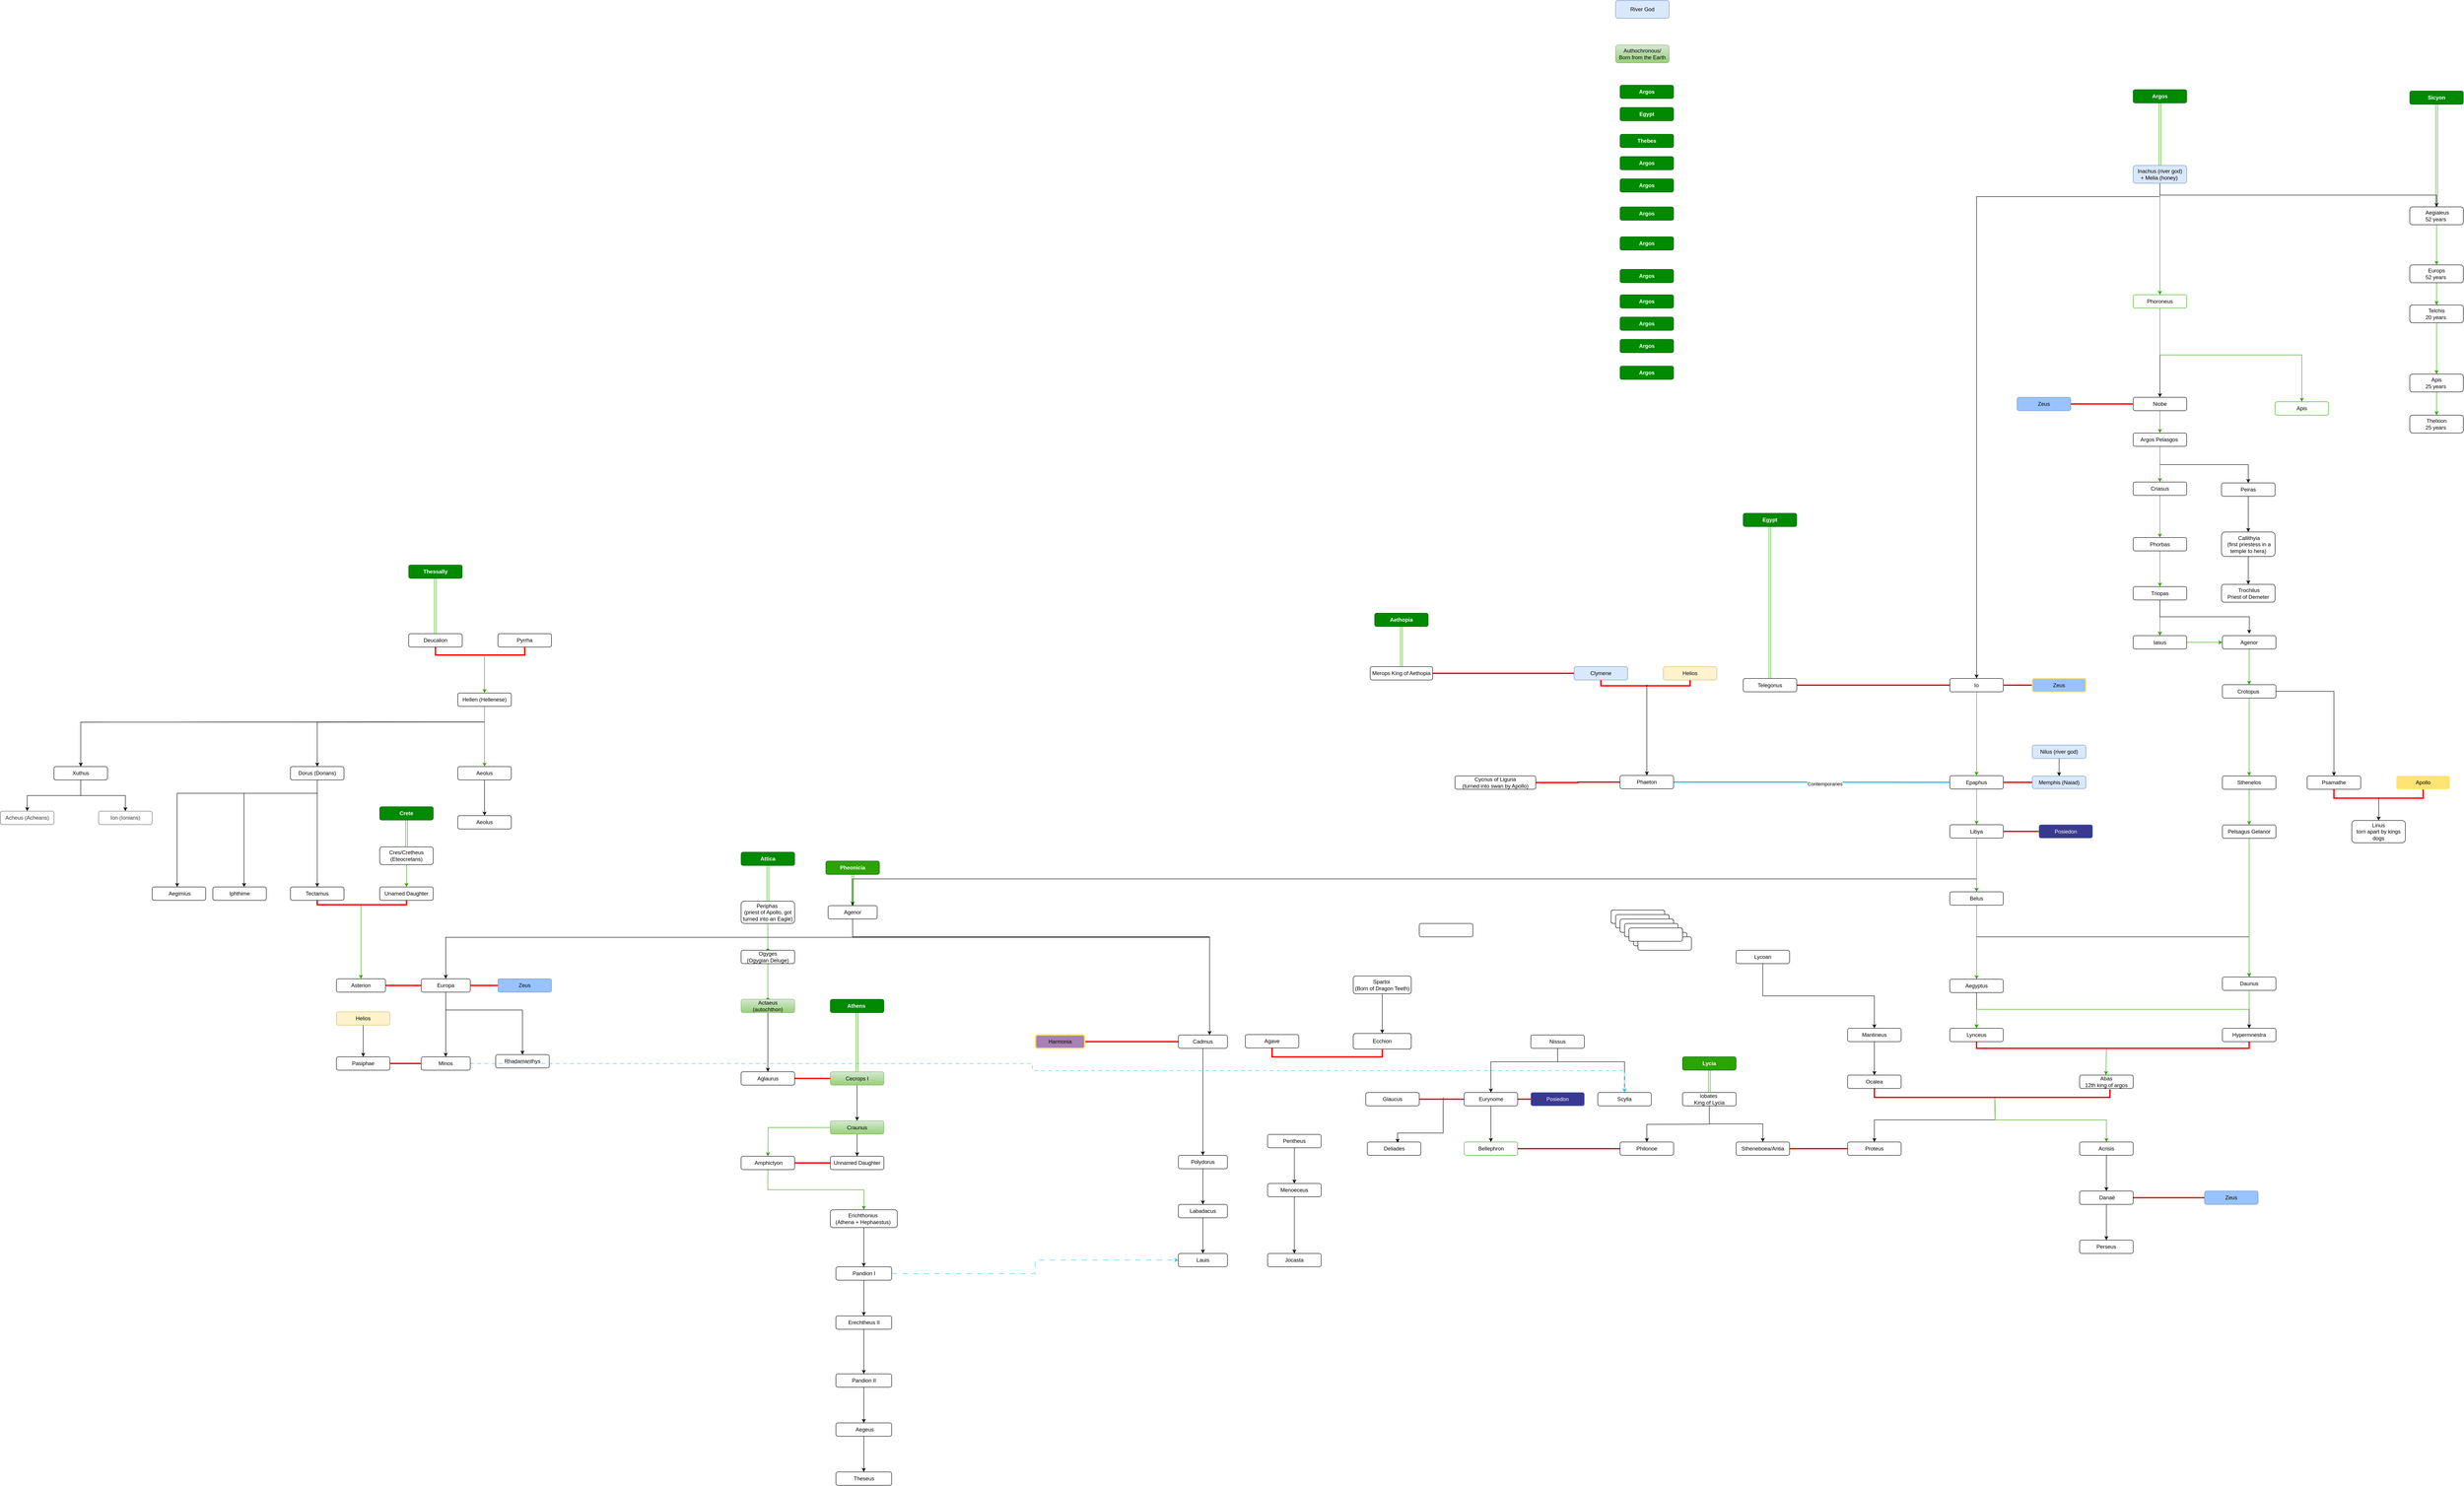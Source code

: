 <mxfile version="28.0.7">
  <diagram name="Page-1" id="QryJoQOT12hQCeEIyoYA">
    <mxGraphModel dx="5155" dy="2505" grid="1" gridSize="10" guides="1" tooltips="1" connect="1" arrows="1" fold="1" page="1" pageScale="1" pageWidth="850" pageHeight="1100" math="0" shadow="0">
      <root>
        <mxCell id="0" />
        <mxCell id="1" parent="0" />
        <mxCell id="u0AHi3mAb96DWoTZYBTb-51" style="edgeStyle=orthogonalEdgeStyle;rounded=0;orthogonalLoop=1;jettySize=auto;html=1;entryX=0.5;entryY=0;entryDx=0;entryDy=0;exitX=0.5;exitY=1;exitDx=0;exitDy=0;" parent="1" source="u0AHi3mAb96DWoTZYBTb-3" target="u0AHi3mAb96DWoTZYBTb-27" edge="1">
          <mxGeometry relative="1" as="geometry">
            <Array as="points">
              <mxPoint x="2840" y="-150" />
              <mxPoint x="2429" y="-150" />
            </Array>
          </mxGeometry>
        </mxCell>
        <mxCell id="u0AHi3mAb96DWoTZYBTb-2" style="edgeStyle=orthogonalEdgeStyle;rounded=0;orthogonalLoop=1;jettySize=auto;html=1;strokeColor=#2CA300;exitX=0.5;exitY=1;exitDx=0;exitDy=0;entryX=0.5;entryY=0;entryDx=0;entryDy=0;" parent="1" source="u0AHi3mAb96DWoTZYBTb-3" target="u0AHi3mAb96DWoTZYBTb-8" edge="1">
          <mxGeometry relative="1" as="geometry">
            <mxPoint x="2822" y="73" as="sourcePoint" />
            <mxPoint x="2818" y="23" as="targetPoint" />
            <Array as="points">
              <mxPoint x="2840" y="-110" />
              <mxPoint x="2840" y="-110" />
            </Array>
          </mxGeometry>
        </mxCell>
        <mxCell id="sSCjYXz5u7arnOEjOXpm-14" style="edgeStyle=orthogonalEdgeStyle;rounded=0;orthogonalLoop=1;jettySize=auto;html=1;entryX=0.5;entryY=0;entryDx=0;entryDy=0;exitX=0.5;exitY=1;exitDx=0;exitDy=0;" parent="1" source="u0AHi3mAb96DWoTZYBTb-3" target="sSCjYXz5u7arnOEjOXpm-3" edge="1">
          <mxGeometry relative="1" as="geometry" />
        </mxCell>
        <mxCell id="u0AHi3mAb96DWoTZYBTb-3" value="Inachus (river god)&lt;br&gt;+ Melia (honey)&lt;span style=&quot;background-color: initial;&quot;&gt;&amp;nbsp;&lt;/span&gt;" style="rounded=1;whiteSpace=wrap;html=1;fillColor=#dae8fc;strokeColor=#6c8ebf;" parent="1" vertex="1">
          <mxGeometry x="2780" y="-220" width="120" height="40" as="geometry" />
        </mxCell>
        <mxCell id="u0AHi3mAb96DWoTZYBTb-4" style="rounded=0;orthogonalLoop=1;jettySize=auto;html=1;exitX=0.5;exitY=1;exitDx=0;exitDy=0;entryX=0.5;entryY=0;entryDx=0;entryDy=0;endArrow=none;endFill=0;shape=link;strokeColor=#2CA300;" parent="1" source="u0AHi3mAb96DWoTZYBTb-5" target="u0AHi3mAb96DWoTZYBTb-3" edge="1">
          <mxGeometry relative="1" as="geometry" />
        </mxCell>
        <mxCell id="u0AHi3mAb96DWoTZYBTb-5" value="&lt;b&gt;Argos&lt;/b&gt;" style="rounded=1;whiteSpace=wrap;html=1;fillColor=#008a00;fontColor=#ffffff;strokeColor=#005700;" parent="1" vertex="1">
          <mxGeometry x="2780" y="-390" width="120" height="30" as="geometry" />
        </mxCell>
        <mxCell id="u0AHi3mAb96DWoTZYBTb-56" style="edgeStyle=orthogonalEdgeStyle;rounded=0;orthogonalLoop=1;jettySize=auto;html=1;exitX=0.5;exitY=1;exitDx=0;exitDy=0;entryX=0.5;entryY=0;entryDx=0;entryDy=0;strokeColor=#000000;" parent="1" source="u0AHi3mAb96DWoTZYBTb-8" target="u0AHi3mAb96DWoTZYBTb-11" edge="1">
          <mxGeometry relative="1" as="geometry" />
        </mxCell>
        <mxCell id="u0AHi3mAb96DWoTZYBTb-8" value="Phoroneus" style="rounded=1;whiteSpace=wrap;html=1;strokeColor=#2CA300;" parent="1" vertex="1">
          <mxGeometry x="2780" y="70" width="120" height="30" as="geometry" />
        </mxCell>
        <mxCell id="u0AHi3mAb96DWoTZYBTb-9" value="Apis" style="rounded=1;whiteSpace=wrap;html=1;strokeColor=#2CA300;" parent="1" vertex="1">
          <mxGeometry x="3098" y="310" width="120" height="30" as="geometry" />
        </mxCell>
        <mxCell id="u0AHi3mAb96DWoTZYBTb-10" value="" style="edgeStyle=orthogonalEdgeStyle;rounded=0;orthogonalLoop=1;jettySize=auto;html=1;strokeColor=#2CA300;" parent="1" source="u0AHi3mAb96DWoTZYBTb-11" target="u0AHi3mAb96DWoTZYBTb-16" edge="1">
          <mxGeometry relative="1" as="geometry" />
        </mxCell>
        <mxCell id="u0AHi3mAb96DWoTZYBTb-11" value="Niobe" style="rounded=1;whiteSpace=wrap;html=1;" parent="1" vertex="1">
          <mxGeometry x="2780" y="300" width="120" height="30" as="geometry" />
        </mxCell>
        <mxCell id="u0AHi3mAb96DWoTZYBTb-12" value="" style="edgeStyle=orthogonalEdgeStyle;rounded=0;orthogonalLoop=1;jettySize=auto;html=1;fillColor=#f8cecc;strokeColor=#FF0000;strokeWidth=3;endArrow=none;endFill=0;" parent="1" source="u0AHi3mAb96DWoTZYBTb-13" target="u0AHi3mAb96DWoTZYBTb-11" edge="1">
          <mxGeometry relative="1" as="geometry" />
        </mxCell>
        <mxCell id="u0AHi3mAb96DWoTZYBTb-13" value="Zeus" style="rounded=1;whiteSpace=wrap;html=1;fillColor=#99c3ff;strokeColor=#6c8ebf;" parent="1" vertex="1">
          <mxGeometry x="2520" y="300" width="120" height="30" as="geometry" />
        </mxCell>
        <mxCell id="u0AHi3mAb96DWoTZYBTb-14" value="" style="edgeStyle=elbowEdgeStyle;rounded=0;orthogonalLoop=1;jettySize=auto;html=1;elbow=vertical;" parent="1" source="u0AHi3mAb96DWoTZYBTb-16" target="u0AHi3mAb96DWoTZYBTb-18" edge="1">
          <mxGeometry relative="1" as="geometry" />
        </mxCell>
        <mxCell id="u0AHi3mAb96DWoTZYBTb-15" value="" style="edgeStyle=orthogonalEdgeStyle;rounded=0;orthogonalLoop=1;jettySize=auto;html=1;strokeColor=#2CA300;" parent="1" source="u0AHi3mAb96DWoTZYBTb-16" target="u0AHi3mAb96DWoTZYBTb-20" edge="1">
          <mxGeometry relative="1" as="geometry" />
        </mxCell>
        <mxCell id="u0AHi3mAb96DWoTZYBTb-16" value="Argos Pelasgos&amp;nbsp;" style="rounded=1;whiteSpace=wrap;html=1;" parent="1" vertex="1">
          <mxGeometry x="2780" y="380" width="120" height="30" as="geometry" />
        </mxCell>
        <mxCell id="u0AHi3mAb96DWoTZYBTb-17" value="" style="edgeStyle=orthogonalEdgeStyle;rounded=0;orthogonalLoop=1;jettySize=auto;html=1;" parent="1" source="u0AHi3mAb96DWoTZYBTb-18" target="u0AHi3mAb96DWoTZYBTb-23" edge="1">
          <mxGeometry relative="1" as="geometry" />
        </mxCell>
        <mxCell id="u0AHi3mAb96DWoTZYBTb-18" value="Peiras" style="rounded=1;whiteSpace=wrap;html=1;" parent="1" vertex="1">
          <mxGeometry x="2978" y="492" width="120" height="30" as="geometry" />
        </mxCell>
        <mxCell id="u0AHi3mAb96DWoTZYBTb-19" value="" style="edgeStyle=orthogonalEdgeStyle;rounded=0;orthogonalLoop=1;jettySize=auto;html=1;strokeColor=#2CA300;" parent="1" source="u0AHi3mAb96DWoTZYBTb-20" target="u0AHi3mAb96DWoTZYBTb-22" edge="1">
          <mxGeometry relative="1" as="geometry" />
        </mxCell>
        <mxCell id="u0AHi3mAb96DWoTZYBTb-20" value="Criasus" style="rounded=1;whiteSpace=wrap;html=1;" parent="1" vertex="1">
          <mxGeometry x="2780" y="490" width="120" height="30" as="geometry" />
        </mxCell>
        <mxCell id="u0AHi3mAb96DWoTZYBTb-21" value="" style="edgeStyle=orthogonalEdgeStyle;rounded=0;orthogonalLoop=1;jettySize=auto;html=1;fillColor=#d5e8d4;strokeColor=#2CA300;" parent="1" source="u0AHi3mAb96DWoTZYBTb-22" target="u0AHi3mAb96DWoTZYBTb-24" edge="1">
          <mxGeometry relative="1" as="geometry" />
        </mxCell>
        <mxCell id="u0AHi3mAb96DWoTZYBTb-22" value="Phorbas" style="rounded=1;whiteSpace=wrap;html=1;" parent="1" vertex="1">
          <mxGeometry x="2780" y="614.5" width="120" height="30" as="geometry" />
        </mxCell>
        <mxCell id="sSCjYXz5u7arnOEjOXpm-26" value="" style="edgeStyle=orthogonalEdgeStyle;rounded=0;orthogonalLoop=1;jettySize=auto;html=1;" parent="1" source="u0AHi3mAb96DWoTZYBTb-23" target="sSCjYXz5u7arnOEjOXpm-25" edge="1">
          <mxGeometry relative="1" as="geometry" />
        </mxCell>
        <mxCell id="u0AHi3mAb96DWoTZYBTb-23" value="&amp;nbsp;Callithyia&lt;div&gt;&amp;nbsp;(first priestess in a temple to hera)&lt;/div&gt;" style="rounded=1;whiteSpace=wrap;html=1;" parent="1" vertex="1">
          <mxGeometry x="2978" y="602" width="120" height="55" as="geometry" />
        </mxCell>
        <mxCell id="sSCjYXz5u7arnOEjOXpm-16" value="" style="edgeStyle=orthogonalEdgeStyle;rounded=0;orthogonalLoop=1;jettySize=auto;html=1;" parent="1" source="u0AHi3mAb96DWoTZYBTb-24" target="sSCjYXz5u7arnOEjOXpm-15" edge="1">
          <mxGeometry relative="1" as="geometry" />
        </mxCell>
        <mxCell id="sSCjYXz5u7arnOEjOXpm-20" value="" style="edgeStyle=orthogonalEdgeStyle;rounded=0;orthogonalLoop=1;jettySize=auto;html=1;fillColor=#d5e8d4;strokeColor=#2CA300;" parent="1" source="u0AHi3mAb96DWoTZYBTb-24" target="sSCjYXz5u7arnOEjOXpm-15" edge="1">
          <mxGeometry relative="1" as="geometry" />
        </mxCell>
        <mxCell id="sSCjYXz5u7arnOEjOXpm-21" style="edgeStyle=orthogonalEdgeStyle;rounded=0;orthogonalLoop=1;jettySize=auto;html=1;exitX=0.5;exitY=1;exitDx=0;exitDy=0;" parent="1" source="u0AHi3mAb96DWoTZYBTb-24" edge="1">
          <mxGeometry relative="1" as="geometry">
            <mxPoint x="3040" y="830" as="targetPoint" />
          </mxGeometry>
        </mxCell>
        <mxCell id="u0AHi3mAb96DWoTZYBTb-24" value="Triopas" style="rounded=1;whiteSpace=wrap;html=1;" parent="1" vertex="1">
          <mxGeometry x="2780" y="724.5" width="120" height="30" as="geometry" />
        </mxCell>
        <mxCell id="u0AHi3mAb96DWoTZYBTb-25" value="" style="edgeStyle=orthogonalEdgeStyle;rounded=0;orthogonalLoop=1;jettySize=auto;html=1;strokeWidth=3;endArrow=none;endFill=0;strokeColor=#FF0000;" parent="1" source="u0AHi3mAb96DWoTZYBTb-27" target="u0AHi3mAb96DWoTZYBTb-31" edge="1">
          <mxGeometry relative="1" as="geometry" />
        </mxCell>
        <mxCell id="sSCjYXz5u7arnOEjOXpm-13" value="" style="edgeStyle=orthogonalEdgeStyle;rounded=0;orthogonalLoop=1;jettySize=auto;html=1;fillColor=#d5e8d4;strokeColor=#2CA300;entryX=0.5;entryY=0;entryDx=0;entryDy=0;" parent="1" source="u0AHi3mAb96DWoTZYBTb-27" target="u0AHi3mAb96DWoTZYBTb-35" edge="1">
          <mxGeometry relative="1" as="geometry">
            <mxPoint x="2429" y="1040.5" as="targetPoint" />
          </mxGeometry>
        </mxCell>
        <mxCell id="u0AHi3mAb96DWoTZYBTb-27" value="Io" style="rounded=1;whiteSpace=wrap;html=1;" parent="1" vertex="1">
          <mxGeometry x="2369" y="930.5" width="120" height="30" as="geometry" />
        </mxCell>
        <mxCell id="u0AHi3mAb96DWoTZYBTb-29" value="" style="edgeStyle=orthogonalEdgeStyle;rounded=0;orthogonalLoop=1;jettySize=auto;html=1;startArrow=none;startFill=0;strokeColor=#FF0000;endArrow=none;endFill=0;strokeWidth=3;" parent="1" source="u0AHi3mAb96DWoTZYBTb-30" target="u0AHi3mAb96DWoTZYBTb-27" edge="1">
          <mxGeometry relative="1" as="geometry" />
        </mxCell>
        <mxCell id="u0AHi3mAb96DWoTZYBTb-30" value="Zeus" style="rounded=1;whiteSpace=wrap;html=1;fillColor=#99c3ff;strokeColor=#FFDE70;fillStyle=auto;strokeWidth=2;" parent="1" vertex="1">
          <mxGeometry x="2554" y="930.5" width="120" height="30" as="geometry" />
        </mxCell>
        <mxCell id="u0AHi3mAb96DWoTZYBTb-31" value="Telegonus" style="rounded=1;whiteSpace=wrap;html=1;" parent="1" vertex="1">
          <mxGeometry x="1906" y="930.5" width="120" height="30" as="geometry" />
        </mxCell>
        <mxCell id="u0AHi3mAb96DWoTZYBTb-32" value="&lt;b&gt;Egypt&lt;/b&gt;" style="rounded=1;whiteSpace=wrap;html=1;fillColor=#008a00;fontColor=#ffffff;strokeColor=#005700;" parent="1" vertex="1">
          <mxGeometry x="1906" y="560" width="120" height="30" as="geometry" />
        </mxCell>
        <mxCell id="u0AHi3mAb96DWoTZYBTb-33" style="rounded=0;orthogonalLoop=1;jettySize=auto;html=1;endArrow=none;endFill=0;shape=link;strokeColor=#2CA300;entryX=0.5;entryY=1;entryDx=0;entryDy=0;exitX=0.5;exitY=0;exitDx=0;exitDy=0;" parent="1" source="u0AHi3mAb96DWoTZYBTb-31" target="u0AHi3mAb96DWoTZYBTb-32" edge="1">
          <mxGeometry relative="1" as="geometry">
            <mxPoint x="2156" y="177" as="sourcePoint" />
            <mxPoint x="2166" y="-98" as="targetPoint" />
          </mxGeometry>
        </mxCell>
        <mxCell id="u0AHi3mAb96DWoTZYBTb-34" value="" style="edgeStyle=orthogonalEdgeStyle;rounded=0;orthogonalLoop=1;jettySize=auto;html=1;strokeColor=#2CA300;" parent="1" source="u0AHi3mAb96DWoTZYBTb-35" target="u0AHi3mAb96DWoTZYBTb-47" edge="1">
          <mxGeometry relative="1" as="geometry" />
        </mxCell>
        <mxCell id="u0AHi3mAb96DWoTZYBTb-35" value="Epaphus" style="rounded=1;whiteSpace=wrap;html=1;" parent="1" vertex="1">
          <mxGeometry x="2369" y="1148.5" width="120" height="30" as="geometry" />
        </mxCell>
        <mxCell id="u0AHi3mAb96DWoTZYBTb-43" value="" style="edgeStyle=orthogonalEdgeStyle;rounded=0;orthogonalLoop=1;jettySize=auto;html=1;" parent="1" source="u0AHi3mAb96DWoTZYBTb-44" target="u0AHi3mAb96DWoTZYBTb-46" edge="1">
          <mxGeometry relative="1" as="geometry" />
        </mxCell>
        <mxCell id="u0AHi3mAb96DWoTZYBTb-44" value="Nilus (river god)" style="rounded=1;whiteSpace=wrap;html=1;fillColor=#dae8fc;strokeColor=#6c8ebf;" parent="1" vertex="1">
          <mxGeometry x="2554" y="1080" width="120" height="30" as="geometry" />
        </mxCell>
        <mxCell id="u0AHi3mAb96DWoTZYBTb-45" value="" style="edgeStyle=orthogonalEdgeStyle;rounded=0;orthogonalLoop=1;jettySize=auto;html=1;strokeWidth=3;endArrow=none;endFill=0;strokeColor=#FF0000;" parent="1" source="u0AHi3mAb96DWoTZYBTb-46" target="u0AHi3mAb96DWoTZYBTb-35" edge="1">
          <mxGeometry relative="1" as="geometry" />
        </mxCell>
        <mxCell id="u0AHi3mAb96DWoTZYBTb-46" value="Memphis (Naiad)" style="rounded=1;whiteSpace=wrap;html=1;fillColor=#dae8fc;strokeColor=#6c8ebf;" parent="1" vertex="1">
          <mxGeometry x="2554" y="1149.5" width="120" height="28" as="geometry" />
        </mxCell>
        <mxCell id="sSCjYXz5u7arnOEjOXpm-59" value="" style="edgeStyle=orthogonalEdgeStyle;rounded=0;orthogonalLoop=1;jettySize=auto;html=1;" parent="1" source="u0AHi3mAb96DWoTZYBTb-47" target="sSCjYXz5u7arnOEjOXpm-58" edge="1">
          <mxGeometry relative="1" as="geometry" />
        </mxCell>
        <mxCell id="6Cij6Jf5fBvgWeYeXF7E-23" style="edgeStyle=elbowEdgeStyle;rounded=0;orthogonalLoop=1;jettySize=auto;html=1;entryX=0.5;entryY=0;entryDx=0;entryDy=0;elbow=vertical;" parent="1" source="u0AHi3mAb96DWoTZYBTb-47" target="6Cij6Jf5fBvgWeYeXF7E-2" edge="1">
          <mxGeometry relative="1" as="geometry">
            <Array as="points">
              <mxPoint x="2130" y="1380" />
            </Array>
          </mxGeometry>
        </mxCell>
        <mxCell id="u0AHi3mAb96DWoTZYBTb-47" value="Libya" style="rounded=1;whiteSpace=wrap;html=1;" parent="1" vertex="1">
          <mxGeometry x="2369" y="1258.5" width="120" height="30" as="geometry" />
        </mxCell>
        <mxCell id="u0AHi3mAb96DWoTZYBTb-48" value="" style="edgeStyle=orthogonalEdgeStyle;rounded=0;orthogonalLoop=1;jettySize=auto;html=1;strokeWidth=3;strokeColor=#FF0000;endArrow=none;endFill=0;exitX=0;exitY=0.5;exitDx=0;exitDy=0;" parent="1" source="u0AHi3mAb96DWoTZYBTb-49" target="u0AHi3mAb96DWoTZYBTb-47" edge="1">
          <mxGeometry relative="1" as="geometry">
            <mxPoint x="2274" y="1273.5" as="sourcePoint" />
          </mxGeometry>
        </mxCell>
        <mxCell id="u0AHi3mAb96DWoTZYBTb-49" value="&lt;font color=&quot;#ffffff&quot;&gt;Posiedon&lt;/font&gt;" style="rounded=1;whiteSpace=wrap;html=1;fillColor=#39398F;strokeColor=#6c8ebf;" parent="1" vertex="1">
          <mxGeometry x="2569" y="1258.5" width="120" height="30" as="geometry" />
        </mxCell>
        <mxCell id="u0AHi3mAb96DWoTZYBTb-52" value="River God" style="rounded=1;whiteSpace=wrap;html=1;fillColor=#dae8fc;strokeColor=#6c8ebf;" parent="1" vertex="1">
          <mxGeometry x="1620" y="-590" width="120" height="40" as="geometry" />
        </mxCell>
        <mxCell id="u0AHi3mAb96DWoTZYBTb-53" value="Authochronous/&lt;div&gt;Born from the Earth&lt;/div&gt;" style="rounded=1;whiteSpace=wrap;html=1;fillColor=#d5e8d4;gradientColor=#97d077;strokeColor=#82b366;" parent="1" vertex="1">
          <mxGeometry x="1620" y="-490" width="120" height="40" as="geometry" />
        </mxCell>
        <mxCell id="sSCjYXz5u7arnOEjOXpm-1" value="&lt;b&gt;Sicyon&lt;/b&gt;" style="rounded=1;whiteSpace=wrap;html=1;fillColor=#008a00;fontColor=#ffffff;strokeColor=#005700;" parent="1" vertex="1">
          <mxGeometry x="3400" y="-387" width="120" height="30" as="geometry" />
        </mxCell>
        <mxCell id="sSCjYXz5u7arnOEjOXpm-2" value="" style="edgeStyle=orthogonalEdgeStyle;rounded=0;orthogonalLoop=1;jettySize=auto;html=1;strokeColor=#2CA300;" parent="1" source="sSCjYXz5u7arnOEjOXpm-3" target="sSCjYXz5u7arnOEjOXpm-6" edge="1">
          <mxGeometry relative="1" as="geometry" />
        </mxCell>
        <mxCell id="sSCjYXz5u7arnOEjOXpm-3" value="&amp;nbsp;Aegialeus&lt;div&gt;52 years&amp;nbsp;&lt;/div&gt;" style="rounded=1;whiteSpace=wrap;html=1;" parent="1" vertex="1">
          <mxGeometry x="3400" y="-127" width="120" height="40" as="geometry" />
        </mxCell>
        <mxCell id="sSCjYXz5u7arnOEjOXpm-4" style="rounded=0;orthogonalLoop=1;jettySize=auto;html=1;exitX=0.5;exitY=0;exitDx=0;exitDy=0;entryX=0.5;entryY=1;entryDx=0;entryDy=0;endArrow=none;endFill=0;shape=link;strokeColor=#2CA300;" parent="1" source="sSCjYXz5u7arnOEjOXpm-3" edge="1">
          <mxGeometry relative="1" as="geometry">
            <mxPoint x="3365" y="-134" as="sourcePoint" />
            <mxPoint x="3460" y="-357" as="targetPoint" />
          </mxGeometry>
        </mxCell>
        <mxCell id="sSCjYXz5u7arnOEjOXpm-5" value="" style="edgeStyle=orthogonalEdgeStyle;rounded=0;orthogonalLoop=1;jettySize=auto;html=1;strokeColor=#2CA300;" parent="1" source="sSCjYXz5u7arnOEjOXpm-6" target="sSCjYXz5u7arnOEjOXpm-8" edge="1">
          <mxGeometry relative="1" as="geometry" />
        </mxCell>
        <mxCell id="sSCjYXz5u7arnOEjOXpm-6" value="&lt;div&gt;Europs&lt;/div&gt;&lt;div&gt;52 years&amp;nbsp;&lt;/div&gt;" style="rounded=1;whiteSpace=wrap;html=1;" parent="1" vertex="1">
          <mxGeometry x="3400" y="3" width="120" height="40" as="geometry" />
        </mxCell>
        <mxCell id="sSCjYXz5u7arnOEjOXpm-7" value="" style="edgeStyle=orthogonalEdgeStyle;rounded=0;orthogonalLoop=1;jettySize=auto;html=1;strokeColor=#2CA300;" parent="1" source="sSCjYXz5u7arnOEjOXpm-8" target="sSCjYXz5u7arnOEjOXpm-10" edge="1">
          <mxGeometry relative="1" as="geometry" />
        </mxCell>
        <mxCell id="sSCjYXz5u7arnOEjOXpm-8" value="&lt;div&gt;Telchis&lt;/div&gt;&lt;div&gt;20 years&amp;nbsp;&lt;/div&gt;" style="rounded=1;whiteSpace=wrap;html=1;" parent="1" vertex="1">
          <mxGeometry x="3400" y="93" width="120" height="40" as="geometry" />
        </mxCell>
        <mxCell id="sSCjYXz5u7arnOEjOXpm-9" value="" style="edgeStyle=orthogonalEdgeStyle;rounded=0;orthogonalLoop=1;jettySize=auto;html=1;strokeColor=#2CA300;" parent="1" source="sSCjYXz5u7arnOEjOXpm-10" target="sSCjYXz5u7arnOEjOXpm-11" edge="1">
          <mxGeometry relative="1" as="geometry" />
        </mxCell>
        <mxCell id="sSCjYXz5u7arnOEjOXpm-10" value="&lt;div&gt;&lt;span style=&quot;background-color: initial;&quot;&gt;Apis&lt;/span&gt;&lt;/div&gt;&lt;div&gt;&lt;span style=&quot;background-color: initial;&quot;&gt;25 years&amp;nbsp;&lt;/span&gt;&lt;br&gt;&lt;/div&gt;" style="rounded=1;whiteSpace=wrap;html=1;" parent="1" vertex="1">
          <mxGeometry x="3400" y="248" width="120" height="40" as="geometry" />
        </mxCell>
        <mxCell id="sSCjYXz5u7arnOEjOXpm-11" value="&lt;div&gt;&lt;span style=&quot;background-color: initial;&quot;&gt;Thelxion&lt;/span&gt;&lt;/div&gt;&lt;div&gt;&lt;span style=&quot;background-color: initial;&quot;&gt;25 years&amp;nbsp;&lt;/span&gt;&lt;br&gt;&lt;/div&gt;" style="rounded=1;whiteSpace=wrap;html=1;" parent="1" vertex="1">
          <mxGeometry x="3400" y="340" width="120" height="40" as="geometry" />
        </mxCell>
        <mxCell id="sSCjYXz5u7arnOEjOXpm-27" value="" style="edgeStyle=orthogonalEdgeStyle;rounded=0;orthogonalLoop=1;jettySize=auto;html=1;strokeColor=#2CA300;" parent="1" source="sSCjYXz5u7arnOEjOXpm-15" target="sSCjYXz5u7arnOEjOXpm-22" edge="1">
          <mxGeometry relative="1" as="geometry" />
        </mxCell>
        <mxCell id="sSCjYXz5u7arnOEjOXpm-15" value="Iasus" style="rounded=1;whiteSpace=wrap;html=1;" parent="1" vertex="1">
          <mxGeometry x="2780" y="834.5" width="120" height="30" as="geometry" />
        </mxCell>
        <mxCell id="sSCjYXz5u7arnOEjOXpm-29" value="" style="edgeStyle=orthogonalEdgeStyle;rounded=0;orthogonalLoop=1;jettySize=auto;html=1;strokeColor=#2CA300;" parent="1" source="sSCjYXz5u7arnOEjOXpm-22" target="sSCjYXz5u7arnOEjOXpm-28" edge="1">
          <mxGeometry relative="1" as="geometry" />
        </mxCell>
        <mxCell id="sSCjYXz5u7arnOEjOXpm-22" value="Agenor" style="rounded=1;whiteSpace=wrap;html=1;" parent="1" vertex="1">
          <mxGeometry x="2980" y="834.5" width="120" height="30" as="geometry" />
        </mxCell>
        <mxCell id="sSCjYXz5u7arnOEjOXpm-25" value="&amp;nbsp;Trochilus&lt;br&gt;Priest of Demeter" style="rounded=1;whiteSpace=wrap;html=1;" parent="1" vertex="1">
          <mxGeometry x="2978" y="719.5" width="120" height="40" as="geometry" />
        </mxCell>
        <mxCell id="sSCjYXz5u7arnOEjOXpm-31" value="" style="edgeStyle=orthogonalEdgeStyle;rounded=0;orthogonalLoop=1;jettySize=auto;html=1;" parent="1" source="sSCjYXz5u7arnOEjOXpm-28" target="sSCjYXz5u7arnOEjOXpm-30" edge="1">
          <mxGeometry relative="1" as="geometry" />
        </mxCell>
        <mxCell id="sSCjYXz5u7arnOEjOXpm-39" value="" style="edgeStyle=orthogonalEdgeStyle;rounded=0;orthogonalLoop=1;jettySize=auto;html=1;strokeColor=#2CA300;" parent="1" source="sSCjYXz5u7arnOEjOXpm-28" target="sSCjYXz5u7arnOEjOXpm-38" edge="1">
          <mxGeometry relative="1" as="geometry" />
        </mxCell>
        <mxCell id="sSCjYXz5u7arnOEjOXpm-28" value="Crotopus&amp;nbsp;" style="rounded=1;whiteSpace=wrap;html=1;" parent="1" vertex="1">
          <mxGeometry x="2980" y="944.5" width="120" height="30" as="geometry" />
        </mxCell>
        <mxCell id="sSCjYXz5u7arnOEjOXpm-33" value="" style="edgeStyle=orthogonalEdgeStyle;rounded=0;orthogonalLoop=1;jettySize=auto;html=1;endArrow=none;endFill=0;strokeWidth=3;strokeColor=#FF0000;" parent="1" source="sSCjYXz5u7arnOEjOXpm-30" target="sSCjYXz5u7arnOEjOXpm-32" edge="1">
          <mxGeometry relative="1" as="geometry">
            <Array as="points">
              <mxPoint x="3230" y="1199" />
              <mxPoint x="3430" y="1199" />
            </Array>
          </mxGeometry>
        </mxCell>
        <mxCell id="sSCjYXz5u7arnOEjOXpm-36" value="" style="edgeStyle=orthogonalEdgeStyle;rounded=0;orthogonalLoop=1;jettySize=auto;html=1;" parent="1" target="sSCjYXz5u7arnOEjOXpm-35" edge="1">
          <mxGeometry relative="1" as="geometry">
            <mxPoint x="3330" y="1199" as="sourcePoint" />
          </mxGeometry>
        </mxCell>
        <mxCell id="sSCjYXz5u7arnOEjOXpm-30" value="Psamathe" style="rounded=1;whiteSpace=wrap;html=1;" parent="1" vertex="1">
          <mxGeometry x="3170" y="1149" width="120" height="30" as="geometry" />
        </mxCell>
        <mxCell id="sSCjYXz5u7arnOEjOXpm-32" value="Apollo" style="rounded=1;whiteSpace=wrap;html=1;fillColor=#FFE375;strokeColor=#FFFF73;" parent="1" vertex="1">
          <mxGeometry x="3370" y="1149" width="120" height="30" as="geometry" />
        </mxCell>
        <mxCell id="sSCjYXz5u7arnOEjOXpm-35" value="Linus&lt;br&gt;torn apart by kings dogs" style="rounded=1;whiteSpace=wrap;html=1;" parent="1" vertex="1">
          <mxGeometry x="3270" y="1249" width="120" height="50" as="geometry" />
        </mxCell>
        <mxCell id="sSCjYXz5u7arnOEjOXpm-41" value="" style="edgeStyle=orthogonalEdgeStyle;rounded=0;orthogonalLoop=1;jettySize=auto;html=1;strokeColor=#2CA300;" parent="1" source="sSCjYXz5u7arnOEjOXpm-38" target="sSCjYXz5u7arnOEjOXpm-40" edge="1">
          <mxGeometry relative="1" as="geometry" />
        </mxCell>
        <mxCell id="sSCjYXz5u7arnOEjOXpm-38" value="Sthenelos" style="rounded=1;whiteSpace=wrap;html=1;" parent="1" vertex="1">
          <mxGeometry x="2980" y="1149" width="120" height="30" as="geometry" />
        </mxCell>
        <mxCell id="sSCjYXz5u7arnOEjOXpm-40" value="Pelsagus Gelanor" style="rounded=1;whiteSpace=wrap;html=1;" parent="1" vertex="1">
          <mxGeometry x="2980" y="1259" width="120" height="30" as="geometry" />
        </mxCell>
        <mxCell id="sSCjYXz5u7arnOEjOXpm-43" value="" style="edgeStyle=orthogonalEdgeStyle;rounded=0;orthogonalLoop=1;jettySize=auto;html=1;fillColor=#f8cecc;strokeColor=#FF0000;endArrow=none;endFill=0;strokeWidth=3;" parent="1" source="sSCjYXz5u7arnOEjOXpm-44" target="sSCjYXz5u7arnOEjOXpm-46" edge="1">
          <mxGeometry relative="1" as="geometry">
            <Array as="points">
              <mxPoint x="1787" y="947" />
              <mxPoint x="1587" y="947" />
            </Array>
          </mxGeometry>
        </mxCell>
        <mxCell id="sSCjYXz5u7arnOEjOXpm-44" value="Helios" style="rounded=1;whiteSpace=wrap;html=1;fillColor=#fff2cc;strokeColor=#d6b656;" parent="1" vertex="1">
          <mxGeometry x="1727" y="904" width="120" height="30" as="geometry" />
        </mxCell>
        <mxCell id="sSCjYXz5u7arnOEjOXpm-45" value="" style="edgeStyle=orthogonalEdgeStyle;rounded=0;orthogonalLoop=1;jettySize=auto;html=1;endArrow=none;endFill=0;strokeColor=#FF0000;strokeWidth=3;" parent="1" source="sSCjYXz5u7arnOEjOXpm-46" target="sSCjYXz5u7arnOEjOXpm-51" edge="1">
          <mxGeometry relative="1" as="geometry" />
        </mxCell>
        <mxCell id="sSCjYXz5u7arnOEjOXpm-46" value="Clymene" style="rounded=1;whiteSpace=wrap;html=1;fillColor=#dae8fc;strokeColor=#6c8ebf;" parent="1" vertex="1">
          <mxGeometry x="1527" y="904" width="120" height="30" as="geometry" />
        </mxCell>
        <mxCell id="sSCjYXz5u7arnOEjOXpm-47" style="edgeStyle=orthogonalEdgeStyle;rounded=0;orthogonalLoop=1;jettySize=auto;html=1;startArrow=classic;startFill=1;endArrow=none;endFill=0;" parent="1" source="sSCjYXz5u7arnOEjOXpm-48" edge="1">
          <mxGeometry relative="1" as="geometry">
            <mxPoint x="1690.0" y="944" as="targetPoint" />
          </mxGeometry>
        </mxCell>
        <mxCell id="sSCjYXz5u7arnOEjOXpm-54" style="edgeStyle=orthogonalEdgeStyle;rounded=0;orthogonalLoop=1;jettySize=auto;html=1;entryX=0;entryY=0.5;entryDx=0;entryDy=0;strokeColor=#29C6FF;strokeWidth=3;endArrow=none;endFill=0;" parent="1" source="sSCjYXz5u7arnOEjOXpm-48" target="u0AHi3mAb96DWoTZYBTb-35" edge="1">
          <mxGeometry relative="1" as="geometry" />
        </mxCell>
        <mxCell id="sSCjYXz5u7arnOEjOXpm-55" value="Contemporaries" style="edgeLabel;html=1;align=center;verticalAlign=middle;resizable=0;points=[];" parent="sSCjYXz5u7arnOEjOXpm-54" vertex="1" connectable="0">
          <mxGeometry x="0.094" y="-3" relative="1" as="geometry">
            <mxPoint as="offset" />
          </mxGeometry>
        </mxCell>
        <mxCell id="sSCjYXz5u7arnOEjOXpm-48" value="Phaeton" style="rounded=1;whiteSpace=wrap;html=1;" parent="1" vertex="1">
          <mxGeometry x="1630" y="1148" width="120" height="30" as="geometry" />
        </mxCell>
        <mxCell id="sSCjYXz5u7arnOEjOXpm-49" value="" style="edgeStyle=orthogonalEdgeStyle;rounded=0;orthogonalLoop=1;jettySize=auto;html=1;strokeColor=#FF0000;endArrow=none;endFill=0;strokeWidth=3;" parent="1" source="sSCjYXz5u7arnOEjOXpm-50" target="sSCjYXz5u7arnOEjOXpm-48" edge="1">
          <mxGeometry relative="1" as="geometry" />
        </mxCell>
        <mxCell id="sSCjYXz5u7arnOEjOXpm-50" value="Cycnus of Liguria&lt;div&gt;(turned into swan by Apollo)&lt;/div&gt;" style="rounded=1;whiteSpace=wrap;html=1;" parent="1" vertex="1">
          <mxGeometry x="1260" y="1149" width="181" height="30" as="geometry" />
        </mxCell>
        <mxCell id="sSCjYXz5u7arnOEjOXpm-51" value="Merops King of Aethopia" style="rounded=1;whiteSpace=wrap;html=1;" parent="1" vertex="1">
          <mxGeometry x="1070" y="904" width="140" height="30" as="geometry" />
        </mxCell>
        <mxCell id="sSCjYXz5u7arnOEjOXpm-52" value="" style="edgeStyle=orthogonalEdgeStyle;rounded=0;orthogonalLoop=1;jettySize=auto;html=1;shape=link;strokeColor=#2CA300;" parent="1" source="sSCjYXz5u7arnOEjOXpm-53" target="sSCjYXz5u7arnOEjOXpm-51" edge="1">
          <mxGeometry relative="1" as="geometry" />
        </mxCell>
        <mxCell id="sSCjYXz5u7arnOEjOXpm-53" value="&lt;b&gt;Aethopia&lt;/b&gt;" style="rounded=1;whiteSpace=wrap;html=1;fillColor=#008a00;fontColor=#ffffff;strokeColor=#005700;" parent="1" vertex="1">
          <mxGeometry x="1080" y="784" width="120" height="30" as="geometry" />
        </mxCell>
        <mxCell id="6Cij6Jf5fBvgWeYeXF7E-16" style="edgeStyle=orthogonalEdgeStyle;rounded=0;orthogonalLoop=1;jettySize=auto;html=1;" parent="1" source="sSCjYXz5u7arnOEjOXpm-58" edge="1">
          <mxGeometry relative="1" as="geometry">
            <mxPoint x="3040" y="1600" as="targetPoint" />
            <Array as="points">
              <mxPoint x="2429" y="1510" />
              <mxPoint x="3040" y="1510" />
            </Array>
          </mxGeometry>
        </mxCell>
        <mxCell id="6Cij6Jf5fBvgWeYeXF7E-10" style="edgeStyle=orthogonalEdgeStyle;rounded=0;orthogonalLoop=1;jettySize=auto;html=1;exitX=0.5;exitY=1;exitDx=0;exitDy=0;entryX=0.5;entryY=0;entryDx=0;entryDy=0;strokeColor=#2CA300;" parent="1" source="sSCjYXz5u7arnOEjOXpm-58" target="6Cij6Jf5fBvgWeYeXF7E-9" edge="1">
          <mxGeometry relative="1" as="geometry">
            <mxPoint x="2538" y="1600" as="targetPoint" />
          </mxGeometry>
        </mxCell>
        <mxCell id="sSCjYXz5u7arnOEjOXpm-58" value="Belus" style="rounded=1;whiteSpace=wrap;html=1;" parent="1" vertex="1">
          <mxGeometry x="2369" y="1409" width="120" height="30" as="geometry" />
        </mxCell>
        <mxCell id="IXCpsI0ibvW0cGehJTy3-3" value="" style="edgeStyle=orthogonalEdgeStyle;rounded=0;orthogonalLoop=1;jettySize=auto;html=1;exitX=0.5;exitY=1;exitDx=0;exitDy=0;" parent="1" source="6Cij6Jf5fBvgWeYeXF7E-2" target="IXCpsI0ibvW0cGehJTy3-2" edge="1">
          <mxGeometry relative="1" as="geometry">
            <Array as="points">
              <mxPoint x="-90" y="1510" />
              <mxPoint x="710" y="1510" />
            </Array>
          </mxGeometry>
        </mxCell>
        <mxCell id="njMdFnYp8k60Y7y2z2lb-15" style="edgeStyle=orthogonalEdgeStyle;rounded=0;orthogonalLoop=1;jettySize=auto;html=1;entryX=0.5;entryY=0;entryDx=0;entryDy=0;" parent="1" target="njMdFnYp8k60Y7y2z2lb-16" edge="1">
          <mxGeometry relative="1" as="geometry">
            <mxPoint x="318.0" y="1570" as="targetPoint" />
            <mxPoint x="710" y="1520" as="sourcePoint" />
            <Array as="points">
              <mxPoint x="-1002" y="1511" />
            </Array>
          </mxGeometry>
        </mxCell>
        <mxCell id="6Cij6Jf5fBvgWeYeXF7E-2" value="Agenor" style="rounded=1;whiteSpace=wrap;html=1;" parent="1" vertex="1">
          <mxGeometry x="-145" y="1440" width="110" height="30" as="geometry" />
        </mxCell>
        <mxCell id="6Cij6Jf5fBvgWeYeXF7E-3" value="&lt;b&gt;Pheonicia&lt;/b&gt;" style="rounded=1;whiteSpace=wrap;html=1;fillColor=#2CA300;fontColor=#ffffff;strokeColor=#005700;" parent="1" vertex="1">
          <mxGeometry x="-150" y="1340" width="120" height="30" as="geometry" />
        </mxCell>
        <mxCell id="6Cij6Jf5fBvgWeYeXF7E-5" style="edgeStyle=orthogonalEdgeStyle;rounded=0;orthogonalLoop=1;jettySize=auto;html=1;shape=link;strokeColor=#2CA300;" parent="1" source="6Cij6Jf5fBvgWeYeXF7E-3" target="6Cij6Jf5fBvgWeYeXF7E-2" edge="1">
          <mxGeometry relative="1" as="geometry" />
        </mxCell>
        <mxCell id="6Cij6Jf5fBvgWeYeXF7E-20" value="" style="edgeStyle=orthogonalEdgeStyle;rounded=0;orthogonalLoop=1;jettySize=auto;html=1;" parent="1" source="6Cij6Jf5fBvgWeYeXF7E-8" target="6Cij6Jf5fBvgWeYeXF7E-19" edge="1">
          <mxGeometry relative="1" as="geometry" />
        </mxCell>
        <mxCell id="6Cij6Jf5fBvgWeYeXF7E-8" value="Daunus" style="rounded=1;whiteSpace=wrap;html=1;" parent="1" vertex="1">
          <mxGeometry x="2980" y="1600" width="120" height="30" as="geometry" />
        </mxCell>
        <mxCell id="6Cij6Jf5fBvgWeYeXF7E-18" value="" style="edgeStyle=orthogonalEdgeStyle;rounded=0;orthogonalLoop=1;jettySize=auto;html=1;" parent="1" source="6Cij6Jf5fBvgWeYeXF7E-9" target="6Cij6Jf5fBvgWeYeXF7E-17" edge="1">
          <mxGeometry relative="1" as="geometry" />
        </mxCell>
        <mxCell id="6Cij6Jf5fBvgWeYeXF7E-9" value="Aegyptus" style="rounded=1;whiteSpace=wrap;html=1;" parent="1" vertex="1">
          <mxGeometry x="2369" y="1605" width="120" height="30" as="geometry" />
        </mxCell>
        <mxCell id="6Cij6Jf5fBvgWeYeXF7E-22" style="edgeStyle=orthogonalEdgeStyle;rounded=0;orthogonalLoop=1;jettySize=auto;html=1;exitX=0.5;exitY=1;exitDx=0;exitDy=0;strokeWidth=3;strokeColor=#FF0000;endArrow=none;endFill=0;" parent="1" source="6Cij6Jf5fBvgWeYeXF7E-17" target="6Cij6Jf5fBvgWeYeXF7E-19" edge="1">
          <mxGeometry relative="1" as="geometry">
            <Array as="points">
              <mxPoint x="2429" y="1760" />
              <mxPoint x="3040" y="1760" />
            </Array>
          </mxGeometry>
        </mxCell>
        <mxCell id="6Cij6Jf5fBvgWeYeXF7E-17" value="Lynceus" style="rounded=1;whiteSpace=wrap;html=1;" parent="1" vertex="1">
          <mxGeometry x="2369" y="1715" width="120" height="30" as="geometry" />
        </mxCell>
        <mxCell id="6Cij6Jf5fBvgWeYeXF7E-19" value="Hypermnestra" style="rounded=1;whiteSpace=wrap;html=1;" parent="1" vertex="1">
          <mxGeometry x="2980" y="1715" width="120" height="30" as="geometry" />
        </mxCell>
        <mxCell id="6Cij6Jf5fBvgWeYeXF7E-21" style="edgeStyle=orthogonalEdgeStyle;rounded=0;orthogonalLoop=1;jettySize=auto;html=1;exitX=0.5;exitY=1;exitDx=0;exitDy=0;entryX=0.5;entryY=0;entryDx=0;entryDy=0;strokeColor=#2CA300;" parent="1" source="6Cij6Jf5fBvgWeYeXF7E-8" target="6Cij6Jf5fBvgWeYeXF7E-17" edge="1">
          <mxGeometry relative="1" as="geometry" />
        </mxCell>
        <mxCell id="6Cij6Jf5fBvgWeYeXF7E-15" style="edgeStyle=orthogonalEdgeStyle;rounded=0;orthogonalLoop=1;jettySize=auto;html=1;exitX=0.5;exitY=1;exitDx=0;exitDy=0;entryX=0.5;entryY=0;entryDx=0;entryDy=0;strokeColor=#2CA300;" parent="1" source="sSCjYXz5u7arnOEjOXpm-40" target="6Cij6Jf5fBvgWeYeXF7E-8" edge="1">
          <mxGeometry relative="1" as="geometry" />
        </mxCell>
        <mxCell id="6Cij6Jf5fBvgWeYeXF7E-26" value="" style="endArrow=classic;html=1;rounded=0;entryX=0.5;entryY=0;entryDx=0;entryDy=0;strokeColor=#2CA300;" parent="1" edge="1">
          <mxGeometry width="50" height="50" relative="1" as="geometry">
            <mxPoint x="2720" y="1760" as="sourcePoint" />
            <mxPoint x="2719" y="1820.0" as="targetPoint" />
          </mxGeometry>
        </mxCell>
        <mxCell id="6Cij6Jf5fBvgWeYeXF7E-31" value="" style="edgeStyle=orthogonalEdgeStyle;rounded=0;orthogonalLoop=1;jettySize=auto;html=1;" parent="1" source="6Cij6Jf5fBvgWeYeXF7E-28" target="6Cij6Jf5fBvgWeYeXF7E-30" edge="1">
          <mxGeometry relative="1" as="geometry" />
        </mxCell>
        <mxCell id="OLBVDJCpzZmIf6HoD0c7-7" value="" style="edgeStyle=orthogonalEdgeStyle;rounded=0;orthogonalLoop=1;jettySize=auto;html=1;endArrow=none;endFill=0;startArrow=classic;startFill=1;exitX=0.5;exitY=0;exitDx=0;exitDy=0;" parent="1" source="6Cij6Jf5fBvgWeYeXF7E-28" target="OLBVDJCpzZmIf6HoD0c7-6" edge="1">
          <mxGeometry relative="1" as="geometry" />
        </mxCell>
        <mxCell id="6Cij6Jf5fBvgWeYeXF7E-28" value="&lt;span style=&quot;white-space: normal;&quot;&gt;Mantineus&lt;/span&gt;" style="rounded=1;whiteSpace=wrap;html=1;" parent="1" vertex="1">
          <mxGeometry x="2140" y="1715" width="120" height="30" as="geometry" />
        </mxCell>
        <mxCell id="6Cij6Jf5fBvgWeYeXF7E-29" value="Abas&lt;div&gt;12th king of argos&lt;/div&gt;" style="rounded=1;whiteSpace=wrap;html=1;" parent="1" vertex="1">
          <mxGeometry x="2660" y="1820" width="120" height="30" as="geometry" />
        </mxCell>
        <mxCell id="sSCjYXz5u7arnOEjOXpm-61" value="" style="edgeStyle=orthogonalEdgeStyle;rounded=0;orthogonalLoop=1;jettySize=auto;html=1;strokeColor=#2CA300;" parent="1" source="u0AHi3mAb96DWoTZYBTb-47" target="sSCjYXz5u7arnOEjOXpm-58" edge="1">
          <mxGeometry relative="1" as="geometry" />
        </mxCell>
        <mxCell id="OLBVDJCpzZmIf6HoD0c7-8" style="edgeStyle=orthogonalEdgeStyle;rounded=0;orthogonalLoop=1;jettySize=auto;html=1;entryX=0.567;entryY=1.07;entryDx=0;entryDy=0;fillColor=#f8cecc;strokeColor=#FF0000;strokeWidth=3;endArrow=none;endFill=0;exitX=0.5;exitY=1;exitDx=0;exitDy=0;entryPerimeter=0;" parent="1" source="6Cij6Jf5fBvgWeYeXF7E-30" target="6Cij6Jf5fBvgWeYeXF7E-29" edge="1">
          <mxGeometry relative="1" as="geometry">
            <mxPoint x="2260" y="1910" as="sourcePoint" />
            <mxPoint x="2660.0" y="1910" as="targetPoint" />
            <Array as="points">
              <mxPoint x="2200" y="1870" />
              <mxPoint x="2728" y="1870" />
            </Array>
          </mxGeometry>
        </mxCell>
        <mxCell id="6Cij6Jf5fBvgWeYeXF7E-30" value="Ocalea" style="rounded=1;whiteSpace=wrap;html=1;" parent="1" vertex="1">
          <mxGeometry x="2140" y="1820" width="120" height="30" as="geometry" />
        </mxCell>
        <mxCell id="OLBVDJCpzZmIf6HoD0c7-3" value="" style="edgeStyle=orthogonalEdgeStyle;rounded=0;orthogonalLoop=1;jettySize=auto;html=1;strokeColor=#FF0000;endArrow=none;endFill=0;strokeWidth=3;" parent="1" source="IXCpsI0ibvW0cGehJTy3-2" target="OLBVDJCpzZmIf6HoD0c7-2" edge="1">
          <mxGeometry relative="1" as="geometry" />
        </mxCell>
        <mxCell id="m3U_QR_rIZ83_E3CEYeA-2" value="" style="edgeStyle=orthogonalEdgeStyle;rounded=0;orthogonalLoop=1;jettySize=auto;html=1;" parent="1" source="IXCpsI0ibvW0cGehJTy3-2" target="m3U_QR_rIZ83_E3CEYeA-1" edge="1">
          <mxGeometry relative="1" as="geometry" />
        </mxCell>
        <mxCell id="IXCpsI0ibvW0cGehJTy3-2" value="Cadmus" style="rounded=1;whiteSpace=wrap;html=1;" parent="1" vertex="1">
          <mxGeometry x="640" y="1730" width="110" height="30" as="geometry" />
        </mxCell>
        <mxCell id="OLBVDJCpzZmIf6HoD0c7-2" value="Harmonia" style="rounded=1;whiteSpace=wrap;html=1;fillColor=#A680B8;strokeColor=#FFDE70;strokeWidth=3;" parent="1" vertex="1">
          <mxGeometry x="320" y="1730" width="110" height="30" as="geometry" />
        </mxCell>
        <mxCell id="OLBVDJCpzZmIf6HoD0c7-6" value="&lt;span style=&quot;white-space: normal;&quot;&gt;Lycoan&lt;/span&gt;" style="rounded=1;whiteSpace=wrap;html=1;" parent="1" vertex="1">
          <mxGeometry x="1890" y="1540" width="120" height="30" as="geometry" />
        </mxCell>
        <mxCell id="njMdFnYp8k60Y7y2z2lb-3" value="" style="edgeStyle=orthogonalEdgeStyle;rounded=0;orthogonalLoop=1;jettySize=auto;html=1;" parent="1" source="OLBVDJCpzZmIf6HoD0c7-10" target="njMdFnYp8k60Y7y2z2lb-2" edge="1">
          <mxGeometry relative="1" as="geometry" />
        </mxCell>
        <mxCell id="OLBVDJCpzZmIf6HoD0c7-10" value="Acrisis" style="rounded=1;whiteSpace=wrap;html=1;" parent="1" vertex="1">
          <mxGeometry x="2660" y="1970" width="120" height="30" as="geometry" />
        </mxCell>
        <mxCell id="OLBVDJCpzZmIf6HoD0c7-12" value="&lt;b&gt;Argos&lt;/b&gt;" style="rounded=1;whiteSpace=wrap;html=1;fillColor=#008a00;fontColor=#ffffff;strokeColor=#005700;" parent="1" vertex="1">
          <mxGeometry x="1630" y="230" width="120" height="30" as="geometry" />
        </mxCell>
        <mxCell id="OLBVDJCpzZmIf6HoD0c7-13" value="&lt;b&gt;Argos&lt;/b&gt;" style="rounded=1;whiteSpace=wrap;html=1;fillColor=#008a00;fontColor=#ffffff;strokeColor=#005700;" parent="1" vertex="1">
          <mxGeometry x="1630" y="170" width="120" height="30" as="geometry" />
        </mxCell>
        <mxCell id="OLBVDJCpzZmIf6HoD0c7-14" value="&lt;b&gt;Argos&lt;/b&gt;" style="rounded=1;whiteSpace=wrap;html=1;fillColor=#008a00;fontColor=#ffffff;strokeColor=#005700;" parent="1" vertex="1">
          <mxGeometry x="1630" y="120" width="120" height="30" as="geometry" />
        </mxCell>
        <mxCell id="OLBVDJCpzZmIf6HoD0c7-15" value="&lt;b&gt;Argos&lt;/b&gt;" style="rounded=1;whiteSpace=wrap;html=1;fillColor=#008a00;fontColor=#ffffff;strokeColor=#005700;" parent="1" vertex="1">
          <mxGeometry x="1630" y="70" width="120" height="30" as="geometry" />
        </mxCell>
        <mxCell id="OLBVDJCpzZmIf6HoD0c7-16" value="&lt;b&gt;Argos&lt;/b&gt;" style="rounded=1;whiteSpace=wrap;html=1;fillColor=#008a00;fontColor=#ffffff;strokeColor=#005700;" parent="1" vertex="1">
          <mxGeometry x="1630" y="13" width="120" height="30" as="geometry" />
        </mxCell>
        <mxCell id="OLBVDJCpzZmIf6HoD0c7-17" value="&lt;b&gt;Argos&lt;/b&gt;" style="rounded=1;whiteSpace=wrap;html=1;fillColor=#008a00;fontColor=#ffffff;strokeColor=#005700;" parent="1" vertex="1">
          <mxGeometry x="1630" y="-60" width="120" height="30" as="geometry" />
        </mxCell>
        <mxCell id="OLBVDJCpzZmIf6HoD0c7-18" value="&lt;b&gt;Argos&lt;/b&gt;" style="rounded=1;whiteSpace=wrap;html=1;fillColor=#008a00;fontColor=#ffffff;strokeColor=#005700;" parent="1" vertex="1">
          <mxGeometry x="1630" y="-127" width="120" height="30" as="geometry" />
        </mxCell>
        <mxCell id="OLBVDJCpzZmIf6HoD0c7-19" value="&lt;b&gt;Argos&lt;/b&gt;" style="rounded=1;whiteSpace=wrap;html=1;fillColor=#008a00;fontColor=#ffffff;strokeColor=#005700;" parent="1" vertex="1">
          <mxGeometry x="1630" y="-190" width="120" height="30" as="geometry" />
        </mxCell>
        <mxCell id="OLBVDJCpzZmIf6HoD0c7-20" value="&lt;b&gt;Argos&lt;/b&gt;" style="rounded=1;whiteSpace=wrap;html=1;fillColor=#008a00;fontColor=#ffffff;strokeColor=#005700;" parent="1" vertex="1">
          <mxGeometry x="1630" y="-240" width="120" height="30" as="geometry" />
        </mxCell>
        <mxCell id="OLBVDJCpzZmIf6HoD0c7-21" value="&lt;b&gt;Thebes&lt;/b&gt;" style="rounded=1;whiteSpace=wrap;html=1;fillColor=#008a00;fontColor=#ffffff;strokeColor=#005700;" parent="1" vertex="1">
          <mxGeometry x="1630" y="-290" width="120" height="30" as="geometry" />
        </mxCell>
        <mxCell id="OLBVDJCpzZmIf6HoD0c7-22" value="&lt;b&gt;Egypt&lt;/b&gt;" style="rounded=1;whiteSpace=wrap;html=1;fillColor=#008a00;fontColor=#ffffff;strokeColor=#005700;" parent="1" vertex="1">
          <mxGeometry x="1630" y="-350" width="120" height="30" as="geometry" />
        </mxCell>
        <mxCell id="OLBVDJCpzZmIf6HoD0c7-23" value="&lt;b&gt;Argos&lt;/b&gt;" style="rounded=1;whiteSpace=wrap;html=1;fillColor=#008a00;fontColor=#ffffff;strokeColor=#005700;" parent="1" vertex="1">
          <mxGeometry x="1630" y="-400" width="120" height="30" as="geometry" />
        </mxCell>
        <mxCell id="OLBVDJCpzZmIf6HoD0c7-70" style="edgeStyle=orthogonalEdgeStyle;rounded=0;orthogonalLoop=1;jettySize=auto;html=1;exitX=0.5;exitY=0;exitDx=0;exitDy=0;startArrow=classic;startFill=1;endArrow=none;endFill=0;" parent="1" source="OLBVDJCpzZmIf6HoD0c7-26" edge="1">
          <mxGeometry relative="1" as="geometry">
            <mxPoint x="2470" y="1870.0" as="targetPoint" />
          </mxGeometry>
        </mxCell>
        <mxCell id="OLBVDJCpzZmIf6HoD0c7-26" value="Proteus" style="rounded=1;whiteSpace=wrap;html=1;" parent="1" vertex="1">
          <mxGeometry x="2140" y="1970" width="120" height="30" as="geometry" />
        </mxCell>
        <mxCell id="njMdFnYp8k60Y7y2z2lb-18" style="edgeStyle=orthogonalEdgeStyle;rounded=0;orthogonalLoop=1;jettySize=auto;html=1;strokeWidth=3;strokeColor=#FF0000;endArrow=none;endFill=0;" parent="1" source="OLBVDJCpzZmIf6HoD0c7-27" target="OLBVDJCpzZmIf6HoD0c7-26" edge="1">
          <mxGeometry relative="1" as="geometry" />
        </mxCell>
        <mxCell id="OLBVDJCpzZmIf6HoD0c7-27" value="Stheneboea/Antia" style="rounded=1;whiteSpace=wrap;html=1;" parent="1" vertex="1">
          <mxGeometry x="1890" y="1970" width="120" height="30" as="geometry" />
        </mxCell>
        <mxCell id="OLBVDJCpzZmIf6HoD0c7-28" value="" style="rounded=1;whiteSpace=wrap;html=1;" parent="1" vertex="1">
          <mxGeometry x="1610" y="1450" width="120" height="30" as="geometry" />
        </mxCell>
        <mxCell id="OLBVDJCpzZmIf6HoD0c7-29" value="" style="rounded=1;whiteSpace=wrap;html=1;" parent="1" vertex="1">
          <mxGeometry x="1620" y="1460" width="120" height="30" as="geometry" />
        </mxCell>
        <mxCell id="OLBVDJCpzZmIf6HoD0c7-30" value="" style="rounded=1;whiteSpace=wrap;html=1;" parent="1" vertex="1">
          <mxGeometry x="1630" y="1470" width="120" height="30" as="geometry" />
        </mxCell>
        <mxCell id="OLBVDJCpzZmIf6HoD0c7-31" value="" style="rounded=1;whiteSpace=wrap;html=1;" parent="1" vertex="1">
          <mxGeometry x="1640" y="1480" width="120" height="30" as="geometry" />
        </mxCell>
        <mxCell id="OLBVDJCpzZmIf6HoD0c7-32" value="" style="rounded=1;whiteSpace=wrap;html=1;" parent="1" vertex="1">
          <mxGeometry x="1650" y="1490" width="120" height="30" as="geometry" />
        </mxCell>
        <mxCell id="OLBVDJCpzZmIf6HoD0c7-33" value="" style="rounded=1;whiteSpace=wrap;html=1;" parent="1" vertex="1">
          <mxGeometry x="1660" y="1500" width="120" height="30" as="geometry" />
        </mxCell>
        <mxCell id="OLBVDJCpzZmIf6HoD0c7-34" value="" style="rounded=1;whiteSpace=wrap;html=1;" parent="1" vertex="1">
          <mxGeometry x="1610" y="1450" width="120" height="30" as="geometry" />
        </mxCell>
        <mxCell id="OLBVDJCpzZmIf6HoD0c7-35" value="" style="rounded=1;whiteSpace=wrap;html=1;" parent="1" vertex="1">
          <mxGeometry x="1620" y="1460" width="120" height="30" as="geometry" />
        </mxCell>
        <mxCell id="OLBVDJCpzZmIf6HoD0c7-36" value="" style="rounded=1;whiteSpace=wrap;html=1;" parent="1" vertex="1">
          <mxGeometry x="1610" y="1450" width="120" height="30" as="geometry" />
        </mxCell>
        <mxCell id="OLBVDJCpzZmIf6HoD0c7-37" value="" style="rounded=1;whiteSpace=wrap;html=1;" parent="1" vertex="1">
          <mxGeometry x="1620" y="1460" width="120" height="30" as="geometry" />
        </mxCell>
        <mxCell id="OLBVDJCpzZmIf6HoD0c7-38" value="" style="rounded=1;whiteSpace=wrap;html=1;" parent="1" vertex="1">
          <mxGeometry x="1630" y="1470" width="120" height="30" as="geometry" />
        </mxCell>
        <mxCell id="OLBVDJCpzZmIf6HoD0c7-39" value="" style="rounded=1;whiteSpace=wrap;html=1;" parent="1" vertex="1">
          <mxGeometry x="1640" y="1480" width="120" height="30" as="geometry" />
        </mxCell>
        <mxCell id="OLBVDJCpzZmIf6HoD0c7-40" value="" style="rounded=1;whiteSpace=wrap;html=1;" parent="1" vertex="1">
          <mxGeometry x="1650" y="1490" width="120" height="30" as="geometry" />
        </mxCell>
        <mxCell id="OLBVDJCpzZmIf6HoD0c7-41" value="" style="rounded=1;whiteSpace=wrap;html=1;" parent="1" vertex="1">
          <mxGeometry x="1610" y="1450" width="120" height="30" as="geometry" />
        </mxCell>
        <mxCell id="OLBVDJCpzZmIf6HoD0c7-42" value="" style="rounded=1;whiteSpace=wrap;html=1;" parent="1" vertex="1">
          <mxGeometry x="1620" y="1460" width="120" height="30" as="geometry" />
        </mxCell>
        <mxCell id="OLBVDJCpzZmIf6HoD0c7-43" value="" style="rounded=1;whiteSpace=wrap;html=1;" parent="1" vertex="1">
          <mxGeometry x="1630" y="1470" width="120" height="30" as="geometry" />
        </mxCell>
        <mxCell id="OLBVDJCpzZmIf6HoD0c7-44" value="" style="rounded=1;whiteSpace=wrap;html=1;" parent="1" vertex="1">
          <mxGeometry x="1640" y="1480" width="120" height="30" as="geometry" />
        </mxCell>
        <mxCell id="OLBVDJCpzZmIf6HoD0c7-45" value="" style="rounded=1;whiteSpace=wrap;html=1;" parent="1" vertex="1">
          <mxGeometry x="1650" y="1490" width="120" height="30" as="geometry" />
        </mxCell>
        <mxCell id="OLBVDJCpzZmIf6HoD0c7-46" value="" style="rounded=1;whiteSpace=wrap;html=1;" parent="1" vertex="1">
          <mxGeometry x="1610" y="1450" width="120" height="30" as="geometry" />
        </mxCell>
        <mxCell id="OLBVDJCpzZmIf6HoD0c7-47" value="" style="rounded=1;whiteSpace=wrap;html=1;" parent="1" vertex="1">
          <mxGeometry x="1620" y="1460" width="120" height="30" as="geometry" />
        </mxCell>
        <mxCell id="OLBVDJCpzZmIf6HoD0c7-48" value="" style="rounded=1;whiteSpace=wrap;html=1;" parent="1" vertex="1">
          <mxGeometry x="1610" y="1450" width="120" height="30" as="geometry" />
        </mxCell>
        <mxCell id="OLBVDJCpzZmIf6HoD0c7-49" value="" style="rounded=1;whiteSpace=wrap;html=1;" parent="1" vertex="1">
          <mxGeometry x="1620" y="1460" width="120" height="30" as="geometry" />
        </mxCell>
        <mxCell id="OLBVDJCpzZmIf6HoD0c7-50" value="" style="rounded=1;whiteSpace=wrap;html=1;" parent="1" vertex="1">
          <mxGeometry x="1630" y="1470" width="120" height="30" as="geometry" />
        </mxCell>
        <mxCell id="OLBVDJCpzZmIf6HoD0c7-51" value="" style="rounded=1;whiteSpace=wrap;html=1;" parent="1" vertex="1">
          <mxGeometry x="1640" y="1480" width="120" height="30" as="geometry" />
        </mxCell>
        <mxCell id="OLBVDJCpzZmIf6HoD0c7-52" value="" style="rounded=1;whiteSpace=wrap;html=1;" parent="1" vertex="1">
          <mxGeometry x="1650" y="1490" width="120" height="30" as="geometry" />
        </mxCell>
        <mxCell id="OLBVDJCpzZmIf6HoD0c7-53" value="" style="rounded=1;whiteSpace=wrap;html=1;" parent="1" vertex="1">
          <mxGeometry x="1660" y="1500" width="120" height="30" as="geometry" />
        </mxCell>
        <mxCell id="OLBVDJCpzZmIf6HoD0c7-54" value="" style="rounded=1;whiteSpace=wrap;html=1;" parent="1" vertex="1">
          <mxGeometry x="1670" y="1510" width="120" height="30" as="geometry" />
        </mxCell>
        <mxCell id="OLBVDJCpzZmIf6HoD0c7-55" value="Rhadamanthys" style="rounded=1;whiteSpace=wrap;html=1;" parent="1" vertex="1">
          <mxGeometry x="-890" y="1774" width="120" height="30" as="geometry" />
        </mxCell>
        <mxCell id="OLBVDJCpzZmIf6HoD0c7-56" value="Deliades" style="rounded=1;whiteSpace=wrap;html=1;" parent="1" vertex="1">
          <mxGeometry x="1063.5" y="1970" width="120" height="30" as="geometry" />
        </mxCell>
        <mxCell id="OLBVDJCpzZmIf6HoD0c7-57" value="" style="rounded=1;whiteSpace=wrap;html=1;" parent="1" vertex="1">
          <mxGeometry x="1700" y="1540" width="120" as="geometry" />
        </mxCell>
        <mxCell id="njMdFnYp8k60Y7y2z2lb-25" value="" style="edgeStyle=orthogonalEdgeStyle;rounded=0;orthogonalLoop=1;jettySize=auto;html=1;strokeWidth=3;strokeColor=#FF0000;endArrow=none;endFill=0;" parent="1" source="OLBVDJCpzZmIf6HoD0c7-58" target="njMdFnYp8k60Y7y2z2lb-24" edge="1">
          <mxGeometry relative="1" as="geometry" />
        </mxCell>
        <mxCell id="OLBVDJCpzZmIf6HoD0c7-58" value="Eurynome" style="rounded=1;whiteSpace=wrap;html=1;" parent="1" vertex="1">
          <mxGeometry x="1280.5" y="1859" width="120" height="30" as="geometry" />
        </mxCell>
        <mxCell id="njMdFnYp8k60Y7y2z2lb-1" value="" style="edgeStyle=orthogonalEdgeStyle;rounded=0;orthogonalLoop=1;jettySize=auto;html=1;" parent="1" source="OLBVDJCpzZmIf6HoD0c7-59" target="OLBVDJCpzZmIf6HoD0c7-27" edge="1">
          <mxGeometry relative="1" as="geometry" />
        </mxCell>
        <mxCell id="njMdFnYp8k60Y7y2z2lb-20" style="edgeStyle=orthogonalEdgeStyle;rounded=0;orthogonalLoop=1;jettySize=auto;html=1;entryX=0.5;entryY=0;entryDx=0;entryDy=0;" parent="1" target="njMdFnYp8k60Y7y2z2lb-9" edge="1">
          <mxGeometry relative="1" as="geometry">
            <mxPoint x="1830" y="1930" as="sourcePoint" />
          </mxGeometry>
        </mxCell>
        <mxCell id="OLBVDJCpzZmIf6HoD0c7-59" value="Iobates&amp;nbsp;&lt;div&gt;King of Lycia&lt;/div&gt;" style="rounded=1;whiteSpace=wrap;html=1;" parent="1" vertex="1">
          <mxGeometry x="1770" y="1859" width="120" height="30" as="geometry" />
        </mxCell>
        <mxCell id="OLBVDJCpzZmIf6HoD0c7-60" value="" style="rounded=1;whiteSpace=wrap;html=1;" parent="1" vertex="1">
          <mxGeometry x="1610" y="1450" width="120" height="30" as="geometry" />
        </mxCell>
        <mxCell id="OLBVDJCpzZmIf6HoD0c7-61" value="" style="rounded=1;whiteSpace=wrap;html=1;" parent="1" vertex="1">
          <mxGeometry x="1620" y="1460" width="120" height="30" as="geometry" />
        </mxCell>
        <mxCell id="OLBVDJCpzZmIf6HoD0c7-62" value="" style="rounded=1;whiteSpace=wrap;html=1;" parent="1" vertex="1">
          <mxGeometry x="1630" y="1470" width="120" height="30" as="geometry" />
        </mxCell>
        <mxCell id="OLBVDJCpzZmIf6HoD0c7-63" value="" style="rounded=1;whiteSpace=wrap;html=1;" parent="1" vertex="1">
          <mxGeometry x="1640" y="1480" width="120" height="30" as="geometry" />
        </mxCell>
        <mxCell id="OLBVDJCpzZmIf6HoD0c7-64" value="" style="rounded=1;whiteSpace=wrap;html=1;" parent="1" vertex="1">
          <mxGeometry x="1650" y="1490" width="120" height="30" as="geometry" />
        </mxCell>
        <mxCell id="OLBVDJCpzZmIf6HoD0c7-65" value="" style="rounded=1;whiteSpace=wrap;html=1;" parent="1" vertex="1">
          <mxGeometry x="1180" y="1480" width="120" height="30" as="geometry" />
        </mxCell>
        <mxCell id="OLBVDJCpzZmIf6HoD0c7-66" value="Scylla" style="rounded=1;whiteSpace=wrap;html=1;" parent="1" vertex="1">
          <mxGeometry x="1580" y="1859" width="120" height="30" as="geometry" />
        </mxCell>
        <mxCell id="m3U_QR_rIZ83_E3CEYeA-17" style="edgeStyle=orthogonalEdgeStyle;rounded=0;orthogonalLoop=1;jettySize=auto;html=1;entryX=0.5;entryY=0;entryDx=0;entryDy=0;" parent="1" source="OLBVDJCpzZmIf6HoD0c7-67" target="OLBVDJCpzZmIf6HoD0c7-58" edge="1">
          <mxGeometry relative="1" as="geometry">
            <Array as="points">
              <mxPoint x="1490" y="1790" />
              <mxPoint x="1341" y="1790" />
            </Array>
          </mxGeometry>
        </mxCell>
        <mxCell id="m3U_QR_rIZ83_E3CEYeA-18" style="edgeStyle=orthogonalEdgeStyle;rounded=0;orthogonalLoop=1;jettySize=auto;html=1;entryX=0.5;entryY=0;entryDx=0;entryDy=0;" parent="1" source="OLBVDJCpzZmIf6HoD0c7-67" target="OLBVDJCpzZmIf6HoD0c7-66" edge="1">
          <mxGeometry relative="1" as="geometry">
            <Array as="points">
              <mxPoint x="1490" y="1790" />
              <mxPoint x="1640" y="1790" />
            </Array>
          </mxGeometry>
        </mxCell>
        <mxCell id="OLBVDJCpzZmIf6HoD0c7-67" value="Nissus" style="rounded=1;whiteSpace=wrap;html=1;" parent="1" vertex="1">
          <mxGeometry x="1430" y="1730" width="120" height="30" as="geometry" />
        </mxCell>
        <mxCell id="OLBVDJCpzZmIf6HoD0c7-68" value="Glaucus" style="rounded=1;whiteSpace=wrap;html=1;" parent="1" vertex="1">
          <mxGeometry x="1060" y="1859" width="120" height="30" as="geometry" />
        </mxCell>
        <mxCell id="OLBVDJCpzZmIf6HoD0c7-71" style="edgeStyle=orthogonalEdgeStyle;rounded=0;orthogonalLoop=1;jettySize=auto;html=1;exitX=0.5;exitY=0;exitDx=0;exitDy=0;fillColor=#d5e8d4;strokeColor=#2CA300;endArrow=none;endFill=0;startArrow=classic;startFill=1;" parent="1" source="OLBVDJCpzZmIf6HoD0c7-10" edge="1">
          <mxGeometry relative="1" as="geometry">
            <mxPoint x="2470" y="1870.0" as="targetPoint" />
          </mxGeometry>
        </mxCell>
        <mxCell id="njMdFnYp8k60Y7y2z2lb-19" style="edgeStyle=orthogonalEdgeStyle;rounded=0;orthogonalLoop=1;jettySize=auto;html=1;strokeColor=#FF0000;strokeWidth=3;endArrow=none;endFill=0;" parent="1" source="njMdFnYp8k60Y7y2z2lb-2" target="njMdFnYp8k60Y7y2z2lb-7" edge="1">
          <mxGeometry relative="1" as="geometry" />
        </mxCell>
        <mxCell id="njMdFnYp8k60Y7y2z2lb-22" value="" style="edgeStyle=orthogonalEdgeStyle;rounded=0;orthogonalLoop=1;jettySize=auto;html=1;" parent="1" source="njMdFnYp8k60Y7y2z2lb-2" target="njMdFnYp8k60Y7y2z2lb-21" edge="1">
          <mxGeometry relative="1" as="geometry" />
        </mxCell>
        <mxCell id="njMdFnYp8k60Y7y2z2lb-2" value="&amp;nbsp;Danaë" style="rounded=1;whiteSpace=wrap;html=1;" parent="1" vertex="1">
          <mxGeometry x="2660" y="2080" width="120" height="30" as="geometry" />
        </mxCell>
        <mxCell id="njMdFnYp8k60Y7y2z2lb-7" value="Zeus" style="rounded=1;whiteSpace=wrap;html=1;fillColor=#99c3ff;strokeColor=#6c8ebf;" parent="1" vertex="1">
          <mxGeometry x="2940" y="2080" width="120" height="30" as="geometry" />
        </mxCell>
        <mxCell id="njMdFnYp8k60Y7y2z2lb-13" value="" style="edgeStyle=orthogonalEdgeStyle;rounded=0;orthogonalLoop=1;jettySize=auto;html=1;endArrow=none;endFill=0;strokeColor=#FF0000;strokeWidth=3;" parent="1" source="njMdFnYp8k60Y7y2z2lb-9" target="njMdFnYp8k60Y7y2z2lb-12" edge="1">
          <mxGeometry relative="1" as="geometry" />
        </mxCell>
        <mxCell id="njMdFnYp8k60Y7y2z2lb-9" value="Philonoe" style="rounded=1;whiteSpace=wrap;html=1;" parent="1" vertex="1">
          <mxGeometry x="1630" y="1970" width="120" height="30" as="geometry" />
        </mxCell>
        <mxCell id="njMdFnYp8k60Y7y2z2lb-14" value="" style="edgeStyle=orthogonalEdgeStyle;rounded=0;orthogonalLoop=1;jettySize=auto;html=1;shape=link;strokeColor=#2CA300;" parent="1" source="njMdFnYp8k60Y7y2z2lb-10" target="OLBVDJCpzZmIf6HoD0c7-59" edge="1">
          <mxGeometry relative="1" as="geometry" />
        </mxCell>
        <mxCell id="njMdFnYp8k60Y7y2z2lb-10" value="&lt;b&gt;Lycia&lt;/b&gt;" style="rounded=1;whiteSpace=wrap;html=1;fillColor=#2CA300;fontColor=#ffffff;strokeColor=#005700;" parent="1" vertex="1">
          <mxGeometry x="1770" y="1779" width="120" height="30" as="geometry" />
        </mxCell>
        <mxCell id="njMdFnYp8k60Y7y2z2lb-12" value="Bellephron" style="rounded=1;whiteSpace=wrap;html=1;strokeColor=#2CA300;" parent="1" vertex="1">
          <mxGeometry x="1280.5" y="1970" width="120" height="30" as="geometry" />
        </mxCell>
        <mxCell id="u0AHi3mAb96DWoTZYBTb-6" style="edgeStyle=orthogonalEdgeStyle;rounded=0;orthogonalLoop=1;jettySize=auto;html=1;exitX=0.5;exitY=1;exitDx=0;exitDy=0;strokeColor=#2CA300;" parent="1" source="u0AHi3mAb96DWoTZYBTb-8" target="u0AHi3mAb96DWoTZYBTb-9" edge="1">
          <mxGeometry relative="1" as="geometry">
            <mxPoint x="2708" y="173" as="targetPoint" />
          </mxGeometry>
        </mxCell>
        <mxCell id="njMdFnYp8k60Y7y2z2lb-31" value="" style="edgeStyle=orthogonalEdgeStyle;rounded=0;orthogonalLoop=1;jettySize=auto;html=1;" parent="1" source="njMdFnYp8k60Y7y2z2lb-16" target="njMdFnYp8k60Y7y2z2lb-30" edge="1">
          <mxGeometry relative="1" as="geometry" />
        </mxCell>
        <mxCell id="njMdFnYp8k60Y7y2z2lb-38" value="" style="edgeStyle=orthogonalEdgeStyle;rounded=0;orthogonalLoop=1;jettySize=auto;html=1;strokeColor=#FF0000;strokeWidth=3;endArrow=none;endFill=0;" parent="1" source="njMdFnYp8k60Y7y2z2lb-16" target="njMdFnYp8k60Y7y2z2lb-37" edge="1">
          <mxGeometry relative="1" as="geometry" />
        </mxCell>
        <mxCell id="rYWSzFYGkoaPt7uhHV7a-1" style="edgeStyle=orthogonalEdgeStyle;rounded=0;orthogonalLoop=1;jettySize=auto;html=1;entryX=0.5;entryY=0;entryDx=0;entryDy=0;" parent="1" source="njMdFnYp8k60Y7y2z2lb-16" target="OLBVDJCpzZmIf6HoD0c7-55" edge="1">
          <mxGeometry relative="1" as="geometry">
            <mxPoint x="-835" y="1744" as="targetPoint" />
            <Array as="points">
              <mxPoint x="-1002" y="1674" />
              <mxPoint x="-830" y="1674" />
            </Array>
          </mxGeometry>
        </mxCell>
        <mxCell id="njMdFnYp8k60Y7y2z2lb-16" value="Europa" style="rounded=1;whiteSpace=wrap;html=1;" parent="1" vertex="1">
          <mxGeometry x="-1057" y="1604" width="110" height="30" as="geometry" />
        </mxCell>
        <mxCell id="njMdFnYp8k60Y7y2z2lb-21" value="Perseus" style="rounded=1;whiteSpace=wrap;html=1;" parent="1" vertex="1">
          <mxGeometry x="2660" y="2190" width="120" height="30" as="geometry" />
        </mxCell>
        <mxCell id="njMdFnYp8k60Y7y2z2lb-24" value="&lt;font color=&quot;#ffffff&quot;&gt;Posiedon&lt;/font&gt;" style="rounded=1;whiteSpace=wrap;html=1;fillColor=#39398F;strokeColor=#6c8ebf;" parent="1" vertex="1">
          <mxGeometry x="1430" y="1859" width="120" height="30" as="geometry" />
        </mxCell>
        <mxCell id="njMdFnYp8k60Y7y2z2lb-28" style="edgeStyle=orthogonalEdgeStyle;rounded=0;orthogonalLoop=1;jettySize=auto;html=1;exitX=0.5;exitY=1;exitDx=0;exitDy=0;strokeColor=#000000;entryX=0.5;entryY=0;entryDx=0;entryDy=0;" parent="1" source="OLBVDJCpzZmIf6HoD0c7-58" target="njMdFnYp8k60Y7y2z2lb-12" edge="1">
          <mxGeometry relative="1" as="geometry">
            <mxPoint x="1347.5" y="1960" as="targetPoint" />
          </mxGeometry>
        </mxCell>
        <mxCell id="njMdFnYp8k60Y7y2z2lb-29" style="edgeStyle=orthogonalEdgeStyle;rounded=0;orthogonalLoop=1;jettySize=auto;html=1;entryX=0.565;entryY=0.056;entryDx=0;entryDy=0;entryPerimeter=0;strokeColor=#000000;" parent="1" target="OLBVDJCpzZmIf6HoD0c7-56" edge="1">
          <mxGeometry relative="1" as="geometry">
            <mxPoint x="1233.5" y="1870" as="sourcePoint" />
            <mxPoint x="1233.5" y="2005" as="targetPoint" />
            <Array as="points">
              <mxPoint x="1233.5" y="1950" />
              <mxPoint x="1131.5" y="1950" />
            </Array>
          </mxGeometry>
        </mxCell>
        <mxCell id="njMdFnYp8k60Y7y2z2lb-39" style="edgeStyle=orthogonalEdgeStyle;rounded=0;orthogonalLoop=1;jettySize=auto;html=1;entryX=0.5;entryY=0;entryDx=0;entryDy=0;strokeColor=#29C6FF;dashed=1;dashPattern=8 8;" parent="1" source="njMdFnYp8k60Y7y2z2lb-30" target="OLBVDJCpzZmIf6HoD0c7-66" edge="1">
          <mxGeometry relative="1" as="geometry">
            <Array as="points">
              <mxPoint x="313" y="1810" />
              <mxPoint x="1640" y="1810" />
            </Array>
          </mxGeometry>
        </mxCell>
        <mxCell id="njMdFnYp8k60Y7y2z2lb-30" value="Minos" style="rounded=1;whiteSpace=wrap;html=1;" parent="1" vertex="1">
          <mxGeometry x="-1057" y="1779" width="110" height="30" as="geometry" />
        </mxCell>
        <mxCell id="njMdFnYp8k60Y7y2z2lb-36" value="" style="edgeStyle=orthogonalEdgeStyle;rounded=0;orthogonalLoop=1;jettySize=auto;html=1;strokeColor=#FF0000;strokeWidth=3;endArrow=none;endFill=0;" parent="1" source="njMdFnYp8k60Y7y2z2lb-32" target="njMdFnYp8k60Y7y2z2lb-16" edge="1">
          <mxGeometry relative="1" as="geometry" />
        </mxCell>
        <mxCell id="njMdFnYp8k60Y7y2z2lb-32" value="Zeus" style="rounded=1;whiteSpace=wrap;html=1;fillColor=#99c3ff;strokeColor=#6c8ebf;" parent="1" vertex="1">
          <mxGeometry x="-885" y="1604" width="120" height="30" as="geometry" />
        </mxCell>
        <mxCell id="njMdFnYp8k60Y7y2z2lb-37" value="Asterion" style="rounded=1;whiteSpace=wrap;html=1;" parent="1" vertex="1">
          <mxGeometry x="-1247" y="1604" width="110" height="30" as="geometry" />
        </mxCell>
        <mxCell id="njMdFnYp8k60Y7y2z2lb-40" value="" style="edgeStyle=orthogonalEdgeStyle;rounded=0;orthogonalLoop=1;jettySize=auto;html=1;strokeWidth=3;strokeColor=#FF0000;endArrow=none;endFill=0;entryX=1;entryY=0.5;entryDx=0;entryDy=0;exitX=0;exitY=0.5;exitDx=0;exitDy=0;" parent="1" source="OLBVDJCpzZmIf6HoD0c7-58" target="OLBVDJCpzZmIf6HoD0c7-68" edge="1">
          <mxGeometry relative="1" as="geometry">
            <mxPoint x="1283.5" y="1874" as="sourcePoint" />
            <mxPoint x="1510.5" y="1884" as="targetPoint" />
          </mxGeometry>
        </mxCell>
        <mxCell id="rYWSzFYGkoaPt7uhHV7a-7" value="" style="edgeStyle=orthogonalEdgeStyle;rounded=0;orthogonalLoop=1;jettySize=auto;html=1;strokeColor=#FF0000;strokeWidth=3;endArrow=none;endFill=0;" parent="1" source="rYWSzFYGkoaPt7uhHV7a-9" target="rYWSzFYGkoaPt7uhHV7a-10" edge="1">
          <mxGeometry relative="1" as="geometry">
            <Array as="points">
              <mxPoint x="-1025" y="878" />
              <mxPoint x="-825" y="878" />
            </Array>
          </mxGeometry>
        </mxCell>
        <mxCell id="rYWSzFYGkoaPt7uhHV7a-8" value="" style="edgeStyle=elbowEdgeStyle;rounded=0;orthogonalLoop=1;jettySize=auto;html=1;strokeColor=#2CA300;" parent="1" target="rYWSzFYGkoaPt7uhHV7a-17" edge="1">
          <mxGeometry relative="1" as="geometry">
            <mxPoint x="-915" y="878.07" as="sourcePoint" />
          </mxGeometry>
        </mxCell>
        <mxCell id="rYWSzFYGkoaPt7uhHV7a-9" value="Deucalion" style="rounded=1;whiteSpace=wrap;html=1;" parent="1" vertex="1">
          <mxGeometry x="-1085" y="830.07" width="120" height="30" as="geometry" />
        </mxCell>
        <mxCell id="rYWSzFYGkoaPt7uhHV7a-10" value="Pyrrha" style="rounded=1;whiteSpace=wrap;html=1;" parent="1" vertex="1">
          <mxGeometry x="-885" y="830.07" width="120" height="30" as="geometry" />
        </mxCell>
        <mxCell id="rYWSzFYGkoaPt7uhHV7a-11" style="edgeStyle=orthogonalEdgeStyle;rounded=0;orthogonalLoop=1;jettySize=auto;html=1;exitX=0.5;exitY=1;exitDx=0;exitDy=0;shape=link;strokeColor=#2CA300;" parent="1" source="rYWSzFYGkoaPt7uhHV7a-12" target="rYWSzFYGkoaPt7uhHV7a-9" edge="1">
          <mxGeometry relative="1" as="geometry" />
        </mxCell>
        <mxCell id="rYWSzFYGkoaPt7uhHV7a-12" value="&lt;b&gt;Thessally&lt;/b&gt;" style="rounded=1;whiteSpace=wrap;html=1;fillColor=#008a00;fontColor=#ffffff;strokeColor=#005700;" parent="1" vertex="1">
          <mxGeometry x="-1085" y="676.07" width="120" height="30" as="geometry" />
        </mxCell>
        <mxCell id="rYWSzFYGkoaPt7uhHV7a-13" value="" style="edgeStyle=orthogonalEdgeStyle;rounded=0;orthogonalLoop=1;jettySize=auto;html=1;" parent="1" target="rYWSzFYGkoaPt7uhHV7a-20" edge="1">
          <mxGeometry relative="1" as="geometry">
            <mxPoint x="-915" y="1028.07" as="sourcePoint" />
          </mxGeometry>
        </mxCell>
        <mxCell id="rYWSzFYGkoaPt7uhHV7a-14" value="" style="edgeStyle=orthogonalEdgeStyle;rounded=0;orthogonalLoop=1;jettySize=auto;html=1;" parent="1" target="rYWSzFYGkoaPt7uhHV7a-20" edge="1">
          <mxGeometry relative="1" as="geometry">
            <mxPoint x="-915" y="1028.07" as="sourcePoint" />
          </mxGeometry>
        </mxCell>
        <mxCell id="rYWSzFYGkoaPt7uhHV7a-15" value="" style="edgeStyle=orthogonalEdgeStyle;rounded=0;orthogonalLoop=1;jettySize=auto;html=1;" parent="1" target="rYWSzFYGkoaPt7uhHV7a-24" edge="1">
          <mxGeometry relative="1" as="geometry">
            <mxPoint x="-915" y="1028.07" as="sourcePoint" />
          </mxGeometry>
        </mxCell>
        <mxCell id="rYWSzFYGkoaPt7uhHV7a-16" value="" style="edgeStyle=orthogonalEdgeStyle;rounded=0;orthogonalLoop=1;jettySize=auto;html=1;strokeColor=#2CA300;" parent="1" source="rYWSzFYGkoaPt7uhHV7a-17" target="rYWSzFYGkoaPt7uhHV7a-26" edge="1">
          <mxGeometry relative="1" as="geometry" />
        </mxCell>
        <mxCell id="rYWSzFYGkoaPt7uhHV7a-17" value="Hellen (Hellenese)" style="rounded=1;whiteSpace=wrap;html=1;" parent="1" vertex="1">
          <mxGeometry x="-975" y="963.07" width="120" height="30" as="geometry" />
        </mxCell>
        <mxCell id="rYWSzFYGkoaPt7uhHV7a-18" value="" style="edgeStyle=orthogonalEdgeStyle;rounded=0;orthogonalLoop=1;jettySize=auto;html=1;" parent="1" source="rYWSzFYGkoaPt7uhHV7a-20" target="rYWSzFYGkoaPt7uhHV7a-27" edge="1">
          <mxGeometry relative="1" as="geometry" />
        </mxCell>
        <mxCell id="rYWSzFYGkoaPt7uhHV7a-19" value="" style="edgeStyle=orthogonalEdgeStyle;rounded=0;orthogonalLoop=1;jettySize=auto;html=1;" parent="1" source="rYWSzFYGkoaPt7uhHV7a-20" target="rYWSzFYGkoaPt7uhHV7a-28" edge="1">
          <mxGeometry relative="1" as="geometry" />
        </mxCell>
        <mxCell id="rYWSzFYGkoaPt7uhHV7a-20" value="Xuthus" style="rounded=1;whiteSpace=wrap;html=1;" parent="1" vertex="1">
          <mxGeometry x="-1880" y="1128.07" width="120" height="30" as="geometry" />
        </mxCell>
        <mxCell id="rYWSzFYGkoaPt7uhHV7a-21" value="" style="edgeStyle=orthogonalEdgeStyle;rounded=0;orthogonalLoop=1;jettySize=auto;html=1;exitX=0.5;exitY=1;exitDx=0;exitDy=0;" parent="1" source="rYWSzFYGkoaPt7uhHV7a-24" target="rYWSzFYGkoaPt7uhHV7a-30" edge="1">
          <mxGeometry relative="1" as="geometry">
            <Array as="points">
              <mxPoint x="-1290" y="1188.07" />
              <mxPoint x="-1604" y="1188.07" />
              <mxPoint x="-1604" y="1423.07" />
            </Array>
          </mxGeometry>
        </mxCell>
        <mxCell id="rYWSzFYGkoaPt7uhHV7a-22" value="" style="edgeStyle=orthogonalEdgeStyle;rounded=0;orthogonalLoop=1;jettySize=auto;html=1;" parent="1" source="rYWSzFYGkoaPt7uhHV7a-24" target="rYWSzFYGkoaPt7uhHV7a-31" edge="1">
          <mxGeometry relative="1" as="geometry">
            <Array as="points">
              <mxPoint x="-1290" y="1188.07" />
              <mxPoint x="-1454" y="1188.07" />
            </Array>
          </mxGeometry>
        </mxCell>
        <mxCell id="rYWSzFYGkoaPt7uhHV7a-23" value="" style="edgeStyle=orthogonalEdgeStyle;rounded=0;orthogonalLoop=1;jettySize=auto;html=1;" parent="1" source="rYWSzFYGkoaPt7uhHV7a-24" target="rYWSzFYGkoaPt7uhHV7a-33" edge="1">
          <mxGeometry relative="1" as="geometry" />
        </mxCell>
        <mxCell id="rYWSzFYGkoaPt7uhHV7a-24" value="Dorus (Dorians)" style="rounded=1;whiteSpace=wrap;html=1;" parent="1" vertex="1">
          <mxGeometry x="-1350" y="1128.07" width="120" height="30" as="geometry" />
        </mxCell>
        <mxCell id="rYWSzFYGkoaPt7uhHV7a-25" value="" style="edgeStyle=orthogonalEdgeStyle;rounded=0;orthogonalLoop=1;jettySize=auto;html=1;" parent="1" source="rYWSzFYGkoaPt7uhHV7a-26" target="rYWSzFYGkoaPt7uhHV7a-29" edge="1">
          <mxGeometry relative="1" as="geometry" />
        </mxCell>
        <mxCell id="rYWSzFYGkoaPt7uhHV7a-26" value="Aeolus" style="rounded=1;whiteSpace=wrap;html=1;" parent="1" vertex="1">
          <mxGeometry x="-975" y="1128.07" width="120" height="30" as="geometry" />
        </mxCell>
        <mxCell id="rYWSzFYGkoaPt7uhHV7a-27" value="Acheus (Acheans)" style="rounded=1;whiteSpace=wrap;html=1;fillColor=#FFFFFF;fontColor=#333333;strokeColor=#666666;" parent="1" vertex="1">
          <mxGeometry x="-2000" y="1228.07" width="120" height="30" as="geometry" />
        </mxCell>
        <mxCell id="rYWSzFYGkoaPt7uhHV7a-28" value="Ion (Ionians)" style="rounded=1;whiteSpace=wrap;html=1;fillColor=#FFFFFF;fontColor=#333333;strokeColor=#666666;" parent="1" vertex="1">
          <mxGeometry x="-1780" y="1228.07" width="120" height="30" as="geometry" />
        </mxCell>
        <mxCell id="rYWSzFYGkoaPt7uhHV7a-29" value="Aeolus" style="rounded=1;whiteSpace=wrap;html=1;" parent="1" vertex="1">
          <mxGeometry x="-975" y="1238.07" width="120" height="30" as="geometry" />
        </mxCell>
        <mxCell id="rYWSzFYGkoaPt7uhHV7a-30" value="&amp;nbsp;Aegimius" style="rounded=1;whiteSpace=wrap;html=1;" parent="1" vertex="1">
          <mxGeometry x="-1660" y="1398.07" width="120" height="30" as="geometry" />
        </mxCell>
        <mxCell id="rYWSzFYGkoaPt7uhHV7a-31" value="Iphthime" style="rounded=1;whiteSpace=wrap;html=1;" parent="1" vertex="1">
          <mxGeometry x="-1524" y="1398.07" width="120" height="30" as="geometry" />
        </mxCell>
        <mxCell id="rYWSzFYGkoaPt7uhHV7a-32" value="" style="edgeStyle=orthogonalEdgeStyle;rounded=0;orthogonalLoop=1;jettySize=auto;html=1;strokeColor=#FF0000;endArrow=none;endFill=0;strokeWidth=3;" parent="1" source="rYWSzFYGkoaPt7uhHV7a-33" target="rYWSzFYGkoaPt7uhHV7a-35" edge="1">
          <mxGeometry relative="1" as="geometry">
            <Array as="points">
              <mxPoint x="-1290" y="1438.07" />
              <mxPoint x="-1090" y="1438.07" />
            </Array>
          </mxGeometry>
        </mxCell>
        <mxCell id="rYWSzFYGkoaPt7uhHV7a-33" value="Tectamus" style="rounded=1;whiteSpace=wrap;html=1;" parent="1" vertex="1">
          <mxGeometry x="-1350" y="1398.07" width="120" height="30" as="geometry" />
        </mxCell>
        <mxCell id="rYWSzFYGkoaPt7uhHV7a-34" value="" style="edgeStyle=orthogonalEdgeStyle;rounded=0;orthogonalLoop=1;jettySize=auto;html=1;startArrow=classic;startFill=1;endArrow=none;endFill=0;strokeColor=#2CA300;" parent="1" source="rYWSzFYGkoaPt7uhHV7a-35" target="rYWSzFYGkoaPt7uhHV7a-36" edge="1">
          <mxGeometry relative="1" as="geometry" />
        </mxCell>
        <mxCell id="rYWSzFYGkoaPt7uhHV7a-35" value="Unamed Daughter" style="rounded=1;whiteSpace=wrap;html=1;" parent="1" vertex="1">
          <mxGeometry x="-1150" y="1398.07" width="120" height="30" as="geometry" />
        </mxCell>
        <mxCell id="rYWSzFYGkoaPt7uhHV7a-36" value="Cres/Cretheus (Eteocretans)" style="rounded=1;whiteSpace=wrap;html=1;" parent="1" vertex="1">
          <mxGeometry x="-1150" y="1308.07" width="120" height="40" as="geometry" />
        </mxCell>
        <mxCell id="rYWSzFYGkoaPt7uhHV7a-37" value="" style="edgeStyle=orthogonalEdgeStyle;rounded=0;orthogonalLoop=1;jettySize=auto;html=1;shape=link;strokeColor=#2CA300;" parent="1" source="rYWSzFYGkoaPt7uhHV7a-38" target="rYWSzFYGkoaPt7uhHV7a-36" edge="1">
          <mxGeometry relative="1" as="geometry" />
        </mxCell>
        <mxCell id="rYWSzFYGkoaPt7uhHV7a-38" value="&lt;b&gt;Crete&lt;/b&gt;" style="rounded=1;whiteSpace=wrap;html=1;fillColor=#008a00;fontColor=#ffffff;strokeColor=#005700;" parent="1" vertex="1">
          <mxGeometry x="-1150" y="1218.07" width="120" height="30" as="geometry" />
        </mxCell>
        <mxCell id="rYWSzFYGkoaPt7uhHV7a-41" value="" style="edgeStyle=orthogonalEdgeStyle;rounded=0;orthogonalLoop=1;jettySize=auto;html=1;startArrow=classic;startFill=1;endArrow=none;endFill=0;strokeColor=#2CA300;exitX=0.5;exitY=0;exitDx=0;exitDy=0;" parent="1" source="njMdFnYp8k60Y7y2z2lb-37" edge="1">
          <mxGeometry relative="1" as="geometry">
            <mxPoint x="-1185" y="1488" as="sourcePoint" />
            <mxPoint x="-1192" y="1439" as="targetPoint" />
          </mxGeometry>
        </mxCell>
        <mxCell id="rYWSzFYGkoaPt7uhHV7a-50" value="" style="edgeStyle=orthogonalEdgeStyle;rounded=0;orthogonalLoop=1;jettySize=auto;html=1;fillColor=#e51400;strokeColor=#FF0000;strokeWidth=3;endArrow=none;endFill=0;" parent="1" source="rYWSzFYGkoaPt7uhHV7a-45" target="njMdFnYp8k60Y7y2z2lb-30" edge="1">
          <mxGeometry relative="1" as="geometry" />
        </mxCell>
        <mxCell id="rYWSzFYGkoaPt7uhHV7a-45" value="Pasiphae" style="rounded=1;whiteSpace=wrap;html=1;" parent="1" vertex="1">
          <mxGeometry x="-1247" y="1779" width="120" height="30" as="geometry" />
        </mxCell>
        <mxCell id="rYWSzFYGkoaPt7uhHV7a-46" style="edgeStyle=orthogonalEdgeStyle;rounded=0;orthogonalLoop=1;jettySize=auto;html=1;" parent="1" source="rYWSzFYGkoaPt7uhHV7a-47" target="rYWSzFYGkoaPt7uhHV7a-45" edge="1">
          <mxGeometry relative="1" as="geometry" />
        </mxCell>
        <mxCell id="rYWSzFYGkoaPt7uhHV7a-47" value="Helios" style="rounded=1;whiteSpace=wrap;html=1;fillColor=#fff2cc;strokeColor=#d6b656;" parent="1" vertex="1">
          <mxGeometry x="-1247" y="1678" width="120" height="30" as="geometry" />
        </mxCell>
        <mxCell id="m3U_QR_rIZ83_E3CEYeA-4" value="" style="edgeStyle=orthogonalEdgeStyle;rounded=0;orthogonalLoop=1;jettySize=auto;html=1;" parent="1" source="m3U_QR_rIZ83_E3CEYeA-1" target="m3U_QR_rIZ83_E3CEYeA-3" edge="1">
          <mxGeometry relative="1" as="geometry" />
        </mxCell>
        <mxCell id="m3U_QR_rIZ83_E3CEYeA-1" value="Polydorus" style="rounded=1;whiteSpace=wrap;html=1;" parent="1" vertex="1">
          <mxGeometry x="640" y="2000" width="110" height="30" as="geometry" />
        </mxCell>
        <mxCell id="m3U_QR_rIZ83_E3CEYeA-6" value="" style="edgeStyle=orthogonalEdgeStyle;rounded=0;orthogonalLoop=1;jettySize=auto;html=1;" parent="1" source="m3U_QR_rIZ83_E3CEYeA-3" target="m3U_QR_rIZ83_E3CEYeA-5" edge="1">
          <mxGeometry relative="1" as="geometry" />
        </mxCell>
        <mxCell id="m3U_QR_rIZ83_E3CEYeA-3" value="Labadacus" style="rounded=1;whiteSpace=wrap;html=1;" parent="1" vertex="1">
          <mxGeometry x="640" y="2110" width="110" height="30" as="geometry" />
        </mxCell>
        <mxCell id="m3U_QR_rIZ83_E3CEYeA-5" value="Lauis" style="rounded=1;whiteSpace=wrap;html=1;" parent="1" vertex="1">
          <mxGeometry x="640" y="2220" width="110" height="30" as="geometry" />
        </mxCell>
        <mxCell id="m3U_QR_rIZ83_E3CEYeA-7" value="" style="edgeStyle=orthogonalEdgeStyle;rounded=0;orthogonalLoop=1;jettySize=auto;html=1;" parent="1" source="m3U_QR_rIZ83_E3CEYeA-8" target="m3U_QR_rIZ83_E3CEYeA-9" edge="1">
          <mxGeometry relative="1" as="geometry" />
        </mxCell>
        <mxCell id="m3U_QR_rIZ83_E3CEYeA-8" value="Spartoi&amp;nbsp;&lt;div&gt;(Born of Dragon Teeth)&lt;/div&gt;" style="rounded=1;whiteSpace=wrap;html=1;" parent="1" vertex="1">
          <mxGeometry x="1032" y="1597.74" width="130" height="40" as="geometry" />
        </mxCell>
        <mxCell id="m3U_QR_rIZ83_E3CEYeA-9" value="Ecchion" style="rounded=1;whiteSpace=wrap;html=1;" parent="1" vertex="1">
          <mxGeometry x="1032" y="1726.57" width="130" height="35" as="geometry" />
        </mxCell>
        <mxCell id="m3U_QR_rIZ83_E3CEYeA-10" style="edgeStyle=orthogonalEdgeStyle;rounded=0;orthogonalLoop=1;jettySize=auto;html=1;exitX=0.5;exitY=1;exitDx=0;exitDy=0;entryX=0.5;entryY=1;entryDx=0;entryDy=0;strokeWidth=3;strokeColor=#FF0000;endArrow=none;endFill=0;" parent="1" source="m3U_QR_rIZ83_E3CEYeA-11" target="m3U_QR_rIZ83_E3CEYeA-9" edge="1">
          <mxGeometry relative="1" as="geometry" />
        </mxCell>
        <mxCell id="m3U_QR_rIZ83_E3CEYeA-11" value="Agave" style="rounded=1;whiteSpace=wrap;html=1;" parent="1" vertex="1">
          <mxGeometry x="790" y="1729.07" width="120" height="30" as="geometry" />
        </mxCell>
        <mxCell id="m3U_QR_rIZ83_E3CEYeA-12" value="" style="edgeStyle=orthogonalEdgeStyle;rounded=0;orthogonalLoop=1;jettySize=auto;html=1;" parent="1" source="m3U_QR_rIZ83_E3CEYeA-13" target="m3U_QR_rIZ83_E3CEYeA-15" edge="1">
          <mxGeometry relative="1" as="geometry" />
        </mxCell>
        <mxCell id="m3U_QR_rIZ83_E3CEYeA-13" value="Pentheus" style="rounded=1;whiteSpace=wrap;html=1;" parent="1" vertex="1">
          <mxGeometry x="840" y="1953" width="120" height="30" as="geometry" />
        </mxCell>
        <mxCell id="m3U_QR_rIZ83_E3CEYeA-14" value="" style="edgeStyle=orthogonalEdgeStyle;rounded=0;orthogonalLoop=1;jettySize=auto;html=1;" parent="1" source="m3U_QR_rIZ83_E3CEYeA-15" target="m3U_QR_rIZ83_E3CEYeA-16" edge="1">
          <mxGeometry relative="1" as="geometry" />
        </mxCell>
        <mxCell id="m3U_QR_rIZ83_E3CEYeA-15" value="Menoeceus" style="rounded=1;whiteSpace=wrap;html=1;" parent="1" vertex="1">
          <mxGeometry x="840" y="2063" width="120" height="30" as="geometry" />
        </mxCell>
        <mxCell id="m3U_QR_rIZ83_E3CEYeA-16" value="Jocasta" style="rounded=1;whiteSpace=wrap;html=1;" parent="1" vertex="1">
          <mxGeometry x="840" y="2220" width="120" height="30" as="geometry" />
        </mxCell>
        <mxCell id="m3U_QR_rIZ83_E3CEYeA-19" value="" style="edgeStyle=orthogonalEdgeStyle;rounded=0;orthogonalLoop=1;jettySize=auto;html=1;shape=link;strokeColor=#2CA300;" parent="1" source="m3U_QR_rIZ83_E3CEYeA-20" target="m3U_QR_rIZ83_E3CEYeA-22" edge="1">
          <mxGeometry relative="1" as="geometry" />
        </mxCell>
        <mxCell id="m3U_QR_rIZ83_E3CEYeA-20" value="&lt;b&gt;Attica&lt;/b&gt;" style="rounded=1;whiteSpace=wrap;html=1;fillColor=#008a00;fontColor=#ffffff;strokeColor=#005700;" parent="1" vertex="1">
          <mxGeometry x="-340" y="1320" width="120" height="30" as="geometry" />
        </mxCell>
        <mxCell id="m3U_QR_rIZ83_E3CEYeA-21" value="" style="edgeStyle=orthogonalEdgeStyle;rounded=0;orthogonalLoop=1;jettySize=auto;html=1;endArrow=oval;endFill=1;strokeColor=#2CA300;" parent="1" source="m3U_QR_rIZ83_E3CEYeA-22" target="m3U_QR_rIZ83_E3CEYeA-24" edge="1">
          <mxGeometry relative="1" as="geometry" />
        </mxCell>
        <mxCell id="m3U_QR_rIZ83_E3CEYeA-22" value="&lt;span style=&quot;white-space: normal;&quot;&gt;Periphas&amp;nbsp;&lt;br&gt;(priest of Apollo, got turned into an Eagle)&lt;/span&gt;" style="rounded=1;whiteSpace=wrap;html=1;" parent="1" vertex="1">
          <mxGeometry x="-340" y="1430" width="120" height="50" as="geometry" />
        </mxCell>
        <mxCell id="m3U_QR_rIZ83_E3CEYeA-23" value="" style="edgeStyle=orthogonalEdgeStyle;rounded=0;orthogonalLoop=1;jettySize=auto;html=1;endArrow=oval;endFill=1;strokeColor=#2CA300;" parent="1" source="m3U_QR_rIZ83_E3CEYeA-24" target="m3U_QR_rIZ83_E3CEYeA-26" edge="1">
          <mxGeometry relative="1" as="geometry" />
        </mxCell>
        <mxCell id="m3U_QR_rIZ83_E3CEYeA-24" value="&lt;span style=&quot;white-space: normal;&quot;&gt;Ogyges&lt;br&gt;(Ogygian Deluge)&lt;/span&gt;" style="rounded=1;whiteSpace=wrap;html=1;" parent="1" vertex="1">
          <mxGeometry x="-340" y="1540" width="120" height="30" as="geometry" />
        </mxCell>
        <mxCell id="m3U_QR_rIZ83_E3CEYeA-25" value="" style="edgeStyle=orthogonalEdgeStyle;rounded=0;orthogonalLoop=1;jettySize=auto;html=1;entryX=0.5;entryY=0;entryDx=0;entryDy=0;" parent="1" source="m3U_QR_rIZ83_E3CEYeA-26" target="m3U_QR_rIZ83_E3CEYeA-32" edge="1">
          <mxGeometry relative="1" as="geometry">
            <mxPoint x="-280.0" y="1815" as="targetPoint" />
          </mxGeometry>
        </mxCell>
        <mxCell id="m3U_QR_rIZ83_E3CEYeA-26" value="Actaeus&lt;br&gt;(autochthon)" style="rounded=1;whiteSpace=wrap;html=1;fillColor=#d5e8d4;gradientColor=#97d077;strokeColor=#82b366;" parent="1" vertex="1">
          <mxGeometry x="-340" y="1650" width="120" height="30" as="geometry" />
        </mxCell>
        <mxCell id="m3U_QR_rIZ83_E3CEYeA-27" value="" style="edgeStyle=orthogonalEdgeStyle;rounded=0;orthogonalLoop=1;jettySize=auto;html=1;shape=link;strokeColor=#2CA300;" parent="1" source="m3U_QR_rIZ83_E3CEYeA-28" target="m3U_QR_rIZ83_E3CEYeA-30" edge="1">
          <mxGeometry relative="1" as="geometry" />
        </mxCell>
        <mxCell id="m3U_QR_rIZ83_E3CEYeA-28" value="&lt;b&gt;Athens&amp;nbsp;&lt;/b&gt;" style="rounded=1;whiteSpace=wrap;html=1;fillColor=#008a00;fontColor=#ffffff;strokeColor=#005700;" parent="1" vertex="1">
          <mxGeometry x="-140" y="1650" width="120" height="30" as="geometry" />
        </mxCell>
        <mxCell id="m3U_QR_rIZ83_E3CEYeA-29" value="" style="edgeStyle=orthogonalEdgeStyle;rounded=0;orthogonalLoop=1;jettySize=auto;html=1;" parent="1" source="m3U_QR_rIZ83_E3CEYeA-30" target="m3U_QR_rIZ83_E3CEYeA-34" edge="1">
          <mxGeometry relative="1" as="geometry" />
        </mxCell>
        <mxCell id="m3U_QR_rIZ83_E3CEYeA-30" value="Cecrops I" style="rounded=1;whiteSpace=wrap;html=1;fillColor=#d5e8d4;gradientColor=#97d077;strokeColor=#82b366;" parent="1" vertex="1">
          <mxGeometry x="-140" y="1812.5" width="120" height="30" as="geometry" />
        </mxCell>
        <mxCell id="m3U_QR_rIZ83_E3CEYeA-31" value="" style="edgeStyle=orthogonalEdgeStyle;rounded=0;orthogonalLoop=1;jettySize=auto;html=1;strokeColor=#FF0000;strokeWidth=3;endArrow=none;endFill=0;" parent="1" source="m3U_QR_rIZ83_E3CEYeA-32" target="m3U_QR_rIZ83_E3CEYeA-30" edge="1">
          <mxGeometry relative="1" as="geometry" />
        </mxCell>
        <mxCell id="m3U_QR_rIZ83_E3CEYeA-32" value="Aglaurus" style="rounded=1;whiteSpace=wrap;html=1;" parent="1" vertex="1">
          <mxGeometry x="-340" y="1812.5" width="120" height="30" as="geometry" />
        </mxCell>
        <mxCell id="m3U_QR_rIZ83_E3CEYeA-33" value="" style="edgeStyle=orthogonalEdgeStyle;rounded=0;orthogonalLoop=1;jettySize=auto;html=1;" parent="1" source="m3U_QR_rIZ83_E3CEYeA-34" target="m3U_QR_rIZ83_E3CEYeA-38" edge="1">
          <mxGeometry relative="1" as="geometry" />
        </mxCell>
        <mxCell id="m3U_QR_rIZ83_E3CEYeA-34" value="Craunus" style="rounded=1;whiteSpace=wrap;html=1;fillColor=#d5e8d4;gradientColor=#97d077;strokeColor=#82b366;" parent="1" vertex="1">
          <mxGeometry x="-140" y="1922.5" width="120" height="30" as="geometry" />
        </mxCell>
        <mxCell id="m3U_QR_rIZ83_E3CEYeA-35" value="" style="edgeStyle=elbowEdgeStyle;rounded=0;orthogonalLoop=1;jettySize=auto;html=1;exitX=0.5;exitY=1;exitDx=0;exitDy=0;entryX=0.5;entryY=0;entryDx=0;entryDy=0;elbow=vertical;strokeColor=#2CA300;" parent="1" source="m3U_QR_rIZ83_E3CEYeA-36" target="m3U_QR_rIZ83_E3CEYeA-40" edge="1">
          <mxGeometry relative="1" as="geometry" />
        </mxCell>
        <mxCell id="m3U_QR_rIZ83_E3CEYeA-36" value="&amp;nbsp;Amphictyon" style="rounded=1;whiteSpace=wrap;html=1;" parent="1" vertex="1">
          <mxGeometry x="-340" y="2002" width="120" height="30" as="geometry" />
        </mxCell>
        <mxCell id="m3U_QR_rIZ83_E3CEYeA-37" value="" style="edgeStyle=orthogonalEdgeStyle;rounded=0;orthogonalLoop=1;jettySize=auto;html=1;fillColor=#f8cecc;strokeColor=#FF0000;strokeWidth=3;endArrow=none;endFill=0;" parent="1" source="m3U_QR_rIZ83_E3CEYeA-38" target="m3U_QR_rIZ83_E3CEYeA-36" edge="1">
          <mxGeometry relative="1" as="geometry" />
        </mxCell>
        <mxCell id="m3U_QR_rIZ83_E3CEYeA-38" value="Unnamed Daughter" style="rounded=1;whiteSpace=wrap;html=1;" parent="1" vertex="1">
          <mxGeometry x="-140" y="2002" width="120" height="30" as="geometry" />
        </mxCell>
        <mxCell id="m3U_QR_rIZ83_E3CEYeA-39" value="" style="edgeStyle=orthogonalEdgeStyle;rounded=0;orthogonalLoop=1;jettySize=auto;html=1;" parent="1" source="m3U_QR_rIZ83_E3CEYeA-40" target="m3U_QR_rIZ83_E3CEYeA-43" edge="1">
          <mxGeometry relative="1" as="geometry" />
        </mxCell>
        <mxCell id="m3U_QR_rIZ83_E3CEYeA-40" value="Erichthonius&amp;nbsp;&lt;div&gt;(Athena + Hephaestus)&amp;nbsp;&lt;/div&gt;" style="rounded=1;whiteSpace=wrap;html=1;" parent="1" vertex="1">
          <mxGeometry x="-140" y="2122" width="150" height="40" as="geometry" />
        </mxCell>
        <mxCell id="m3U_QR_rIZ83_E3CEYeA-41" style="edgeStyle=orthogonalEdgeStyle;rounded=0;orthogonalLoop=1;jettySize=auto;html=1;strokeColor=#2CA300;" parent="1" source="m3U_QR_rIZ83_E3CEYeA-34" edge="1">
          <mxGeometry relative="1" as="geometry">
            <mxPoint x="-280" y="2002.0" as="targetPoint" />
          </mxGeometry>
        </mxCell>
        <mxCell id="m3U_QR_rIZ83_E3CEYeA-42" value="" style="edgeStyle=orthogonalEdgeStyle;rounded=0;orthogonalLoop=1;jettySize=auto;html=1;" parent="1" source="m3U_QR_rIZ83_E3CEYeA-43" target="m3U_QR_rIZ83_E3CEYeA-45" edge="1">
          <mxGeometry relative="1" as="geometry" />
        </mxCell>
        <mxCell id="m3U_QR_rIZ83_E3CEYeA-51" style="edgeStyle=orthogonalEdgeStyle;rounded=0;orthogonalLoop=1;jettySize=auto;html=1;entryX=0;entryY=0.5;entryDx=0;entryDy=0;fillColor=#1ba1e2;strokeColor=#29C6FF;dashed=1;dashPattern=12 12;" parent="1" source="m3U_QR_rIZ83_E3CEYeA-43" target="m3U_QR_rIZ83_E3CEYeA-5" edge="1">
          <mxGeometry relative="1" as="geometry" />
        </mxCell>
        <mxCell id="m3U_QR_rIZ83_E3CEYeA-43" value="Pandion I" style="rounded=1;whiteSpace=wrap;html=1;" parent="1" vertex="1">
          <mxGeometry x="-127.5" y="2250" width="125" height="30" as="geometry" />
        </mxCell>
        <mxCell id="m3U_QR_rIZ83_E3CEYeA-44" value="" style="edgeStyle=orthogonalEdgeStyle;rounded=0;orthogonalLoop=1;jettySize=auto;html=1;" parent="1" source="m3U_QR_rIZ83_E3CEYeA-45" target="m3U_QR_rIZ83_E3CEYeA-47" edge="1">
          <mxGeometry relative="1" as="geometry" />
        </mxCell>
        <mxCell id="m3U_QR_rIZ83_E3CEYeA-45" value="&lt;div&gt;Erechtheus II&lt;/div&gt;" style="rounded=1;whiteSpace=wrap;html=1;" parent="1" vertex="1">
          <mxGeometry x="-127.5" y="2360" width="125" height="30" as="geometry" />
        </mxCell>
        <mxCell id="m3U_QR_rIZ83_E3CEYeA-46" value="" style="edgeStyle=orthogonalEdgeStyle;rounded=0;orthogonalLoop=1;jettySize=auto;html=1;" parent="1" source="m3U_QR_rIZ83_E3CEYeA-47" target="m3U_QR_rIZ83_E3CEYeA-49" edge="1">
          <mxGeometry relative="1" as="geometry" />
        </mxCell>
        <mxCell id="m3U_QR_rIZ83_E3CEYeA-47" value="&lt;div&gt;Pandion II&lt;/div&gt;" style="rounded=1;whiteSpace=wrap;html=1;" parent="1" vertex="1">
          <mxGeometry x="-127.5" y="2490" width="125" height="30" as="geometry" />
        </mxCell>
        <mxCell id="m3U_QR_rIZ83_E3CEYeA-48" value="" style="edgeStyle=orthogonalEdgeStyle;rounded=0;orthogonalLoop=1;jettySize=auto;html=1;" parent="1" source="m3U_QR_rIZ83_E3CEYeA-49" target="m3U_QR_rIZ83_E3CEYeA-50" edge="1">
          <mxGeometry relative="1" as="geometry" />
        </mxCell>
        <mxCell id="m3U_QR_rIZ83_E3CEYeA-49" value="&lt;div&gt;&amp;nbsp;Aegeus&lt;/div&gt;" style="rounded=1;whiteSpace=wrap;html=1;" parent="1" vertex="1">
          <mxGeometry x="-127.5" y="2600" width="125" height="30" as="geometry" />
        </mxCell>
        <mxCell id="m3U_QR_rIZ83_E3CEYeA-50" value="Theseus" style="rounded=1;whiteSpace=wrap;html=1;" parent="1" vertex="1">
          <mxGeometry x="-127.5" y="2710" width="125" height="30" as="geometry" />
        </mxCell>
      </root>
    </mxGraphModel>
  </diagram>
</mxfile>
